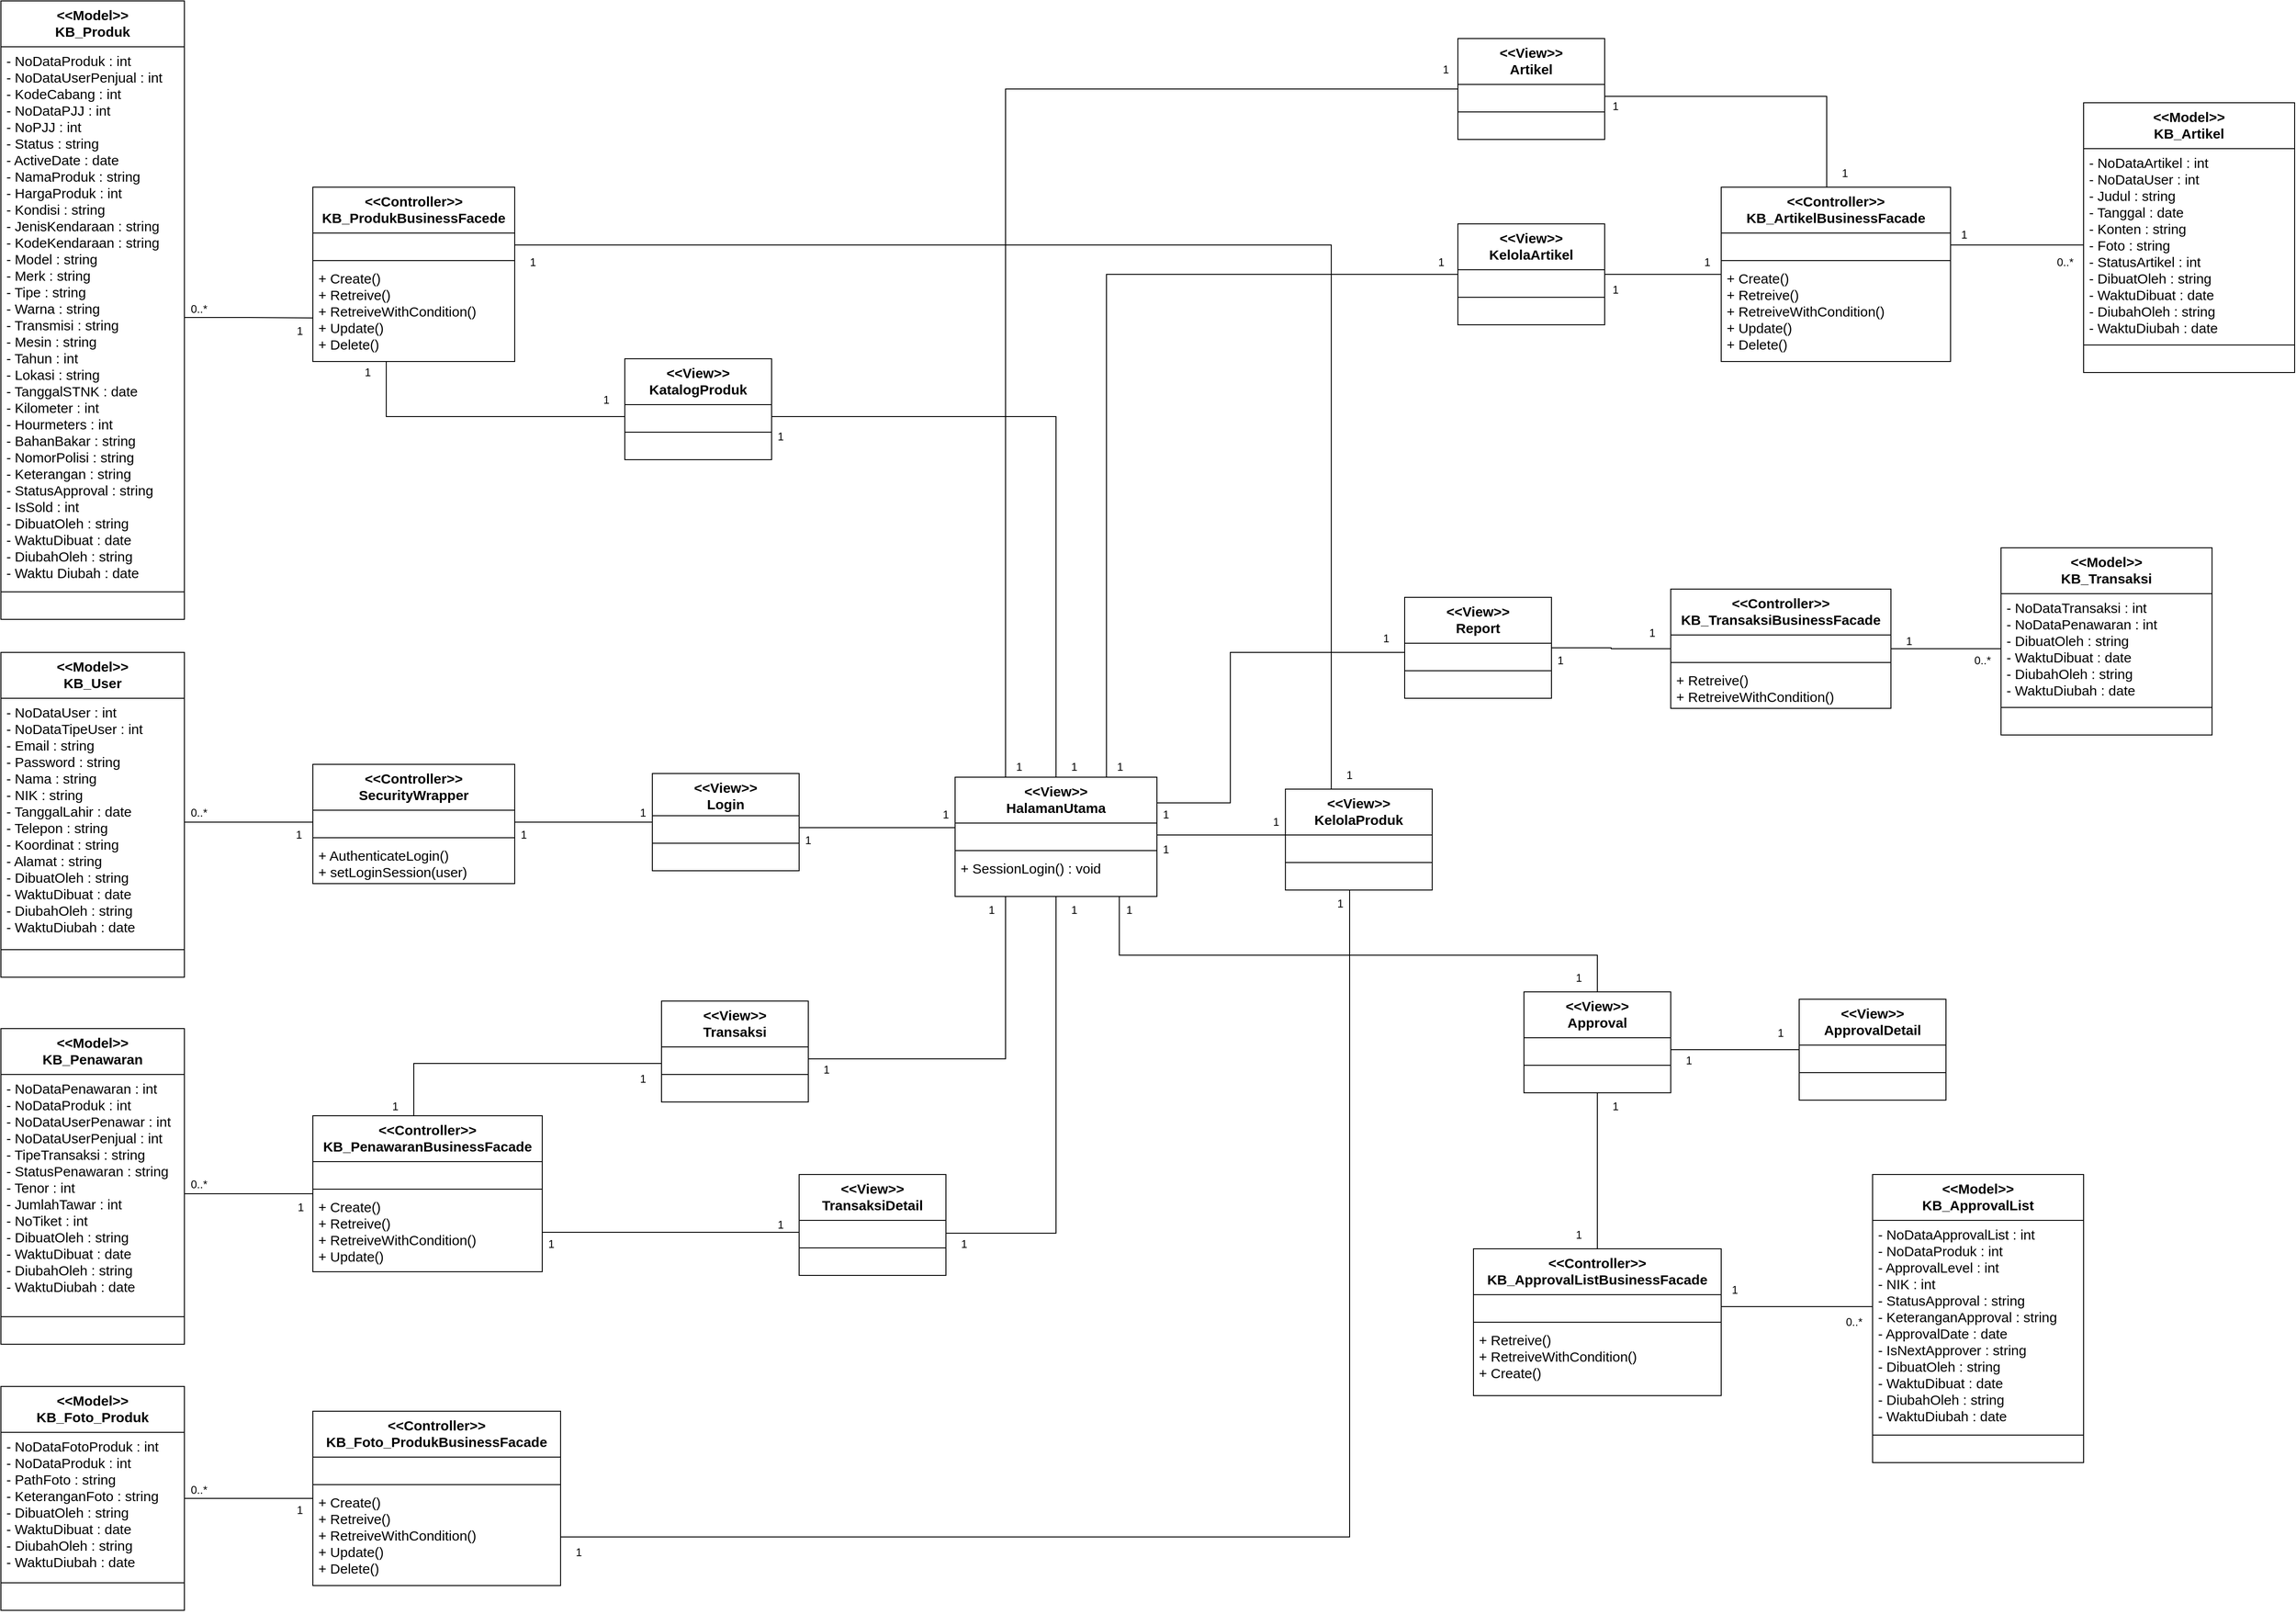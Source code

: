 <mxfile version="17.4.0" type="github">
  <diagram id="C5RBs43oDa-KdzZeNtuy" name="Page-1">
    <mxGraphModel dx="1673" dy="858" grid="1" gridSize="10" guides="1" tooltips="1" connect="1" arrows="1" fold="1" page="1" pageScale="1" pageWidth="827" pageHeight="1169" math="0" shadow="0">
      <root>
        <mxCell id="WIyWlLk6GJQsqaUBKTNV-0" />
        <mxCell id="WIyWlLk6GJQsqaUBKTNV-1" parent="WIyWlLk6GJQsqaUBKTNV-0" />
        <mxCell id="AjbQzTeru6gs-PDaE3Oq-4" value="&lt;&lt;Model&gt;&gt;&#xa;KB_Produk" style="swimlane;fontStyle=1;align=center;verticalAlign=top;childLayout=stackLayout;horizontal=1;startSize=50;horizontalStack=0;resizeParent=1;resizeParentMax=0;resizeLast=0;collapsible=1;marginBottom=0;fontSize=15;" parent="WIyWlLk6GJQsqaUBKTNV-1" vertex="1">
          <mxGeometry x="320" y="310" width="200" height="674" as="geometry" />
        </mxCell>
        <mxCell id="AjbQzTeru6gs-PDaE3Oq-5" value="- NoDataProduk : int&#xa;- NoDataUserPenjual : int&#xa;- KodeCabang : int&#xa;- NoDataPJJ : int&#xa;- NoPJJ : int&#xa;- Status : string&#xa;- ActiveDate : date&#xa;- NamaProduk : string&#xa;- HargaProduk : int&#xa;- Kondisi : string&#xa;- JenisKendaraan : string&#xa;- KodeKendaraan : string&#xa;- Model : string&#xa;- Merk : string&#xa;- Tipe : string&#xa;- Warna : string&#xa;- Transmisi : string&#xa;- Mesin : string&#xa;- Tahun : int&#xa;- Lokasi : string&#xa;- TanggalSTNK : date&#xa;- Kilometer : int&#xa;- Hourmeters : int&#xa;- BahanBakar : string&#xa;- NomorPolisi : string&#xa;- Keterangan : string&#xa;- StatusApproval : string&#xa;- IsSold : int&#xa;- DibuatOleh : string&#xa;- WaktuDibuat : date&#xa;- DiubahOleh : string&#xa;- Waktu Diubah : date" style="text;strokeColor=none;fillColor=none;align=left;verticalAlign=top;spacingLeft=4;spacingRight=4;overflow=hidden;rotatable=0;points=[[0,0.5],[1,0.5]];portConstraint=eastwest;fontSize=15;" parent="AjbQzTeru6gs-PDaE3Oq-4" vertex="1">
          <mxGeometry y="50" width="200" height="590" as="geometry" />
        </mxCell>
        <mxCell id="AjbQzTeru6gs-PDaE3Oq-6" value="" style="line;strokeWidth=1;fillColor=none;align=left;verticalAlign=middle;spacingTop=-1;spacingLeft=3;spacingRight=3;rotatable=0;labelPosition=right;points=[];portConstraint=eastwest;fontSize=15;" parent="AjbQzTeru6gs-PDaE3Oq-4" vertex="1">
          <mxGeometry y="640" width="200" height="8" as="geometry" />
        </mxCell>
        <mxCell id="AjbQzTeru6gs-PDaE3Oq-7" value=" " style="text;strokeColor=none;fillColor=none;align=left;verticalAlign=top;spacingLeft=4;spacingRight=4;overflow=hidden;rotatable=0;points=[[0,0.5],[1,0.5]];portConstraint=eastwest;fontSize=15;" parent="AjbQzTeru6gs-PDaE3Oq-4" vertex="1">
          <mxGeometry y="648" width="200" height="26" as="geometry" />
        </mxCell>
        <mxCell id="AjbQzTeru6gs-PDaE3Oq-12" value="&lt;&lt;Model&gt;&gt;&#xa;KB_User" style="swimlane;fontStyle=1;align=center;verticalAlign=top;childLayout=stackLayout;horizontal=1;startSize=50;horizontalStack=0;resizeParent=1;resizeParentMax=0;resizeLast=0;collapsible=1;marginBottom=0;fontSize=15;" parent="WIyWlLk6GJQsqaUBKTNV-1" vertex="1">
          <mxGeometry x="320" y="1020" width="200" height="354" as="geometry" />
        </mxCell>
        <mxCell id="AjbQzTeru6gs-PDaE3Oq-13" value="- NoDataUser : int&#xa;- NoDataTipeUser : int&#xa;- Email : string&#xa;- Password : string&#xa;- Nama : string&#xa;- NIK : string&#xa;- TanggalLahir : date&#xa;- Telepon : string&#xa;- Koordinat : string&#xa;- Alamat : string&#xa;- DibuatOleh : string&#xa;- WaktuDibuat : date&#xa;- DiubahOleh : string&#xa;- WaktuDiubah : date" style="text;strokeColor=none;fillColor=none;align=left;verticalAlign=top;spacingLeft=4;spacingRight=4;overflow=hidden;rotatable=0;points=[[0,0.5],[1,0.5]];portConstraint=eastwest;fontSize=15;" parent="AjbQzTeru6gs-PDaE3Oq-12" vertex="1">
          <mxGeometry y="50" width="200" height="270" as="geometry" />
        </mxCell>
        <mxCell id="AjbQzTeru6gs-PDaE3Oq-14" value="" style="line;strokeWidth=1;fillColor=none;align=left;verticalAlign=middle;spacingTop=-1;spacingLeft=3;spacingRight=3;rotatable=0;labelPosition=right;points=[];portConstraint=eastwest;fontSize=15;" parent="AjbQzTeru6gs-PDaE3Oq-12" vertex="1">
          <mxGeometry y="320" width="200" height="8" as="geometry" />
        </mxCell>
        <mxCell id="AjbQzTeru6gs-PDaE3Oq-15" value=" " style="text;strokeColor=none;fillColor=none;align=left;verticalAlign=top;spacingLeft=4;spacingRight=4;overflow=hidden;rotatable=0;points=[[0,0.5],[1,0.5]];portConstraint=eastwest;fontSize=15;" parent="AjbQzTeru6gs-PDaE3Oq-12" vertex="1">
          <mxGeometry y="328" width="200" height="26" as="geometry" />
        </mxCell>
        <mxCell id="AjbQzTeru6gs-PDaE3Oq-121" style="edgeStyle=orthogonalEdgeStyle;rounded=0;orthogonalLoop=1;jettySize=auto;html=1;entryX=0;entryY=0.5;entryDx=0;entryDy=0;fontSize=15;endArrow=none;endFill=0;" parent="WIyWlLk6GJQsqaUBKTNV-1" source="AjbQzTeru6gs-PDaE3Oq-16" target="AjbQzTeru6gs-PDaE3Oq-40" edge="1">
          <mxGeometry relative="1" as="geometry" />
        </mxCell>
        <mxCell id="AjbQzTeru6gs-PDaE3Oq-16" value="&lt;&lt;Model&gt;&gt;&#xa;KB_Foto_Produk" style="swimlane;fontStyle=1;align=center;verticalAlign=top;childLayout=stackLayout;horizontal=1;startSize=50;horizontalStack=0;resizeParent=1;resizeParentMax=0;resizeLast=0;collapsible=1;marginBottom=0;fontSize=15;" parent="WIyWlLk6GJQsqaUBKTNV-1" vertex="1">
          <mxGeometry x="320" y="1820" width="200" height="244" as="geometry" />
        </mxCell>
        <mxCell id="AjbQzTeru6gs-PDaE3Oq-17" value="- NoDataFotoProduk : int&#xa;- NoDataProduk : int&#xa;- PathFoto : string&#xa;- KeteranganFoto : string&#xa;- DibuatOleh : string&#xa;- WaktuDibuat : date&#xa;- DiubahOleh : string&#xa;- WaktuDiubah : date" style="text;strokeColor=none;fillColor=none;align=left;verticalAlign=top;spacingLeft=4;spacingRight=4;overflow=hidden;rotatable=0;points=[[0,0.5],[1,0.5]];portConstraint=eastwest;fontSize=15;" parent="AjbQzTeru6gs-PDaE3Oq-16" vertex="1">
          <mxGeometry y="50" width="200" height="160" as="geometry" />
        </mxCell>
        <mxCell id="AjbQzTeru6gs-PDaE3Oq-18" value="" style="line;strokeWidth=1;fillColor=none;align=left;verticalAlign=middle;spacingTop=-1;spacingLeft=3;spacingRight=3;rotatable=0;labelPosition=right;points=[];portConstraint=eastwest;fontSize=15;" parent="AjbQzTeru6gs-PDaE3Oq-16" vertex="1">
          <mxGeometry y="210" width="200" height="8" as="geometry" />
        </mxCell>
        <mxCell id="AjbQzTeru6gs-PDaE3Oq-19" value=" " style="text;strokeColor=none;fillColor=none;align=left;verticalAlign=top;spacingLeft=4;spacingRight=4;overflow=hidden;rotatable=0;points=[[0,0.5],[1,0.5]];portConstraint=eastwest;fontSize=15;" parent="AjbQzTeru6gs-PDaE3Oq-16" vertex="1">
          <mxGeometry y="218" width="200" height="26" as="geometry" />
        </mxCell>
        <mxCell id="AjbQzTeru6gs-PDaE3Oq-20" value="&lt;&lt;Model&gt;&gt;&#xa;KB_Penawaran" style="swimlane;fontStyle=1;align=center;verticalAlign=top;childLayout=stackLayout;horizontal=1;startSize=50;horizontalStack=0;resizeParent=1;resizeParentMax=0;resizeLast=0;collapsible=1;marginBottom=0;fontSize=15;" parent="WIyWlLk6GJQsqaUBKTNV-1" vertex="1">
          <mxGeometry x="320" y="1430" width="200" height="344" as="geometry" />
        </mxCell>
        <mxCell id="AjbQzTeru6gs-PDaE3Oq-21" value="- NoDataPenawaran : int&#xa;- NoDataProduk : int&#xa;- NoDataUserPenawar : int&#xa;- NoDataUserPenjual : int&#xa;- TipeTransaksi : string&#xa;- StatusPenawaran : string&#xa;- Tenor : int&#xa;- JumlahTawar : int&#xa;- NoTiket : int&#xa;- DibuatOleh : string&#xa;- WaktuDibuat : date&#xa;- DiubahOleh : string&#xa;- WaktuDiubah : date" style="text;strokeColor=none;fillColor=none;align=left;verticalAlign=top;spacingLeft=4;spacingRight=4;overflow=hidden;rotatable=0;points=[[0,0.5],[1,0.5]];portConstraint=eastwest;fontSize=15;" parent="AjbQzTeru6gs-PDaE3Oq-20" vertex="1">
          <mxGeometry y="50" width="200" height="260" as="geometry" />
        </mxCell>
        <mxCell id="AjbQzTeru6gs-PDaE3Oq-22" value="" style="line;strokeWidth=1;fillColor=none;align=left;verticalAlign=middle;spacingTop=-1;spacingLeft=3;spacingRight=3;rotatable=0;labelPosition=right;points=[];portConstraint=eastwest;fontSize=15;" parent="AjbQzTeru6gs-PDaE3Oq-20" vertex="1">
          <mxGeometry y="310" width="200" height="8" as="geometry" />
        </mxCell>
        <mxCell id="AjbQzTeru6gs-PDaE3Oq-23" value=" " style="text;strokeColor=none;fillColor=none;align=left;verticalAlign=top;spacingLeft=4;spacingRight=4;overflow=hidden;rotatable=0;points=[[0,0.5],[1,0.5]];portConstraint=eastwest;fontSize=15;" parent="AjbQzTeru6gs-PDaE3Oq-20" vertex="1">
          <mxGeometry y="318" width="200" height="26" as="geometry" />
        </mxCell>
        <mxCell id="AjbQzTeru6gs-PDaE3Oq-24" value="&lt;&lt;Controller&gt;&gt;&#xa;KB_ProdukBusinessFacede" style="swimlane;fontStyle=1;align=center;verticalAlign=top;childLayout=stackLayout;horizontal=1;startSize=50;horizontalStack=0;resizeParent=1;resizeParentMax=0;resizeLast=0;collapsible=1;marginBottom=0;fontSize=15;" parent="WIyWlLk6GJQsqaUBKTNV-1" vertex="1">
          <mxGeometry x="660" y="513" width="220" height="190" as="geometry" />
        </mxCell>
        <mxCell id="AjbQzTeru6gs-PDaE3Oq-25" value=" " style="text;strokeColor=none;fillColor=none;align=left;verticalAlign=top;spacingLeft=4;spacingRight=4;overflow=hidden;rotatable=0;points=[[0,0.5],[1,0.5]];portConstraint=eastwest;fontSize=15;" parent="AjbQzTeru6gs-PDaE3Oq-24" vertex="1">
          <mxGeometry y="50" width="220" height="26" as="geometry" />
        </mxCell>
        <mxCell id="AjbQzTeru6gs-PDaE3Oq-26" value="" style="line;strokeWidth=1;fillColor=none;align=left;verticalAlign=middle;spacingTop=-1;spacingLeft=3;spacingRight=3;rotatable=0;labelPosition=right;points=[];portConstraint=eastwest;fontSize=15;" parent="AjbQzTeru6gs-PDaE3Oq-24" vertex="1">
          <mxGeometry y="76" width="220" height="8" as="geometry" />
        </mxCell>
        <mxCell id="AjbQzTeru6gs-PDaE3Oq-27" value="+ Create()&#xa;+ Retreive()&#xa;+ RetreiveWithCondition()&#xa;+ Update()&#xa;+ Delete()" style="text;strokeColor=none;fillColor=none;align=left;verticalAlign=top;spacingLeft=4;spacingRight=4;overflow=hidden;rotatable=0;points=[[0,0.5],[1,0.5]];portConstraint=eastwest;fontSize=15;" parent="AjbQzTeru6gs-PDaE3Oq-24" vertex="1">
          <mxGeometry y="84" width="220" height="106" as="geometry" />
        </mxCell>
        <mxCell id="AjbQzTeru6gs-PDaE3Oq-28" value="&lt;&lt;Controller&gt;&gt;&#xa;SecurityWrapper" style="swimlane;fontStyle=1;align=center;verticalAlign=top;childLayout=stackLayout;horizontal=1;startSize=50;horizontalStack=0;resizeParent=1;resizeParentMax=0;resizeLast=0;collapsible=1;marginBottom=0;fontSize=15;" parent="WIyWlLk6GJQsqaUBKTNV-1" vertex="1">
          <mxGeometry x="660" y="1142" width="220" height="130" as="geometry" />
        </mxCell>
        <mxCell id="AjbQzTeru6gs-PDaE3Oq-29" value=" " style="text;strokeColor=none;fillColor=none;align=left;verticalAlign=top;spacingLeft=4;spacingRight=4;overflow=hidden;rotatable=0;points=[[0,0.5],[1,0.5]];portConstraint=eastwest;fontSize=15;" parent="AjbQzTeru6gs-PDaE3Oq-28" vertex="1">
          <mxGeometry y="50" width="220" height="26" as="geometry" />
        </mxCell>
        <mxCell id="AjbQzTeru6gs-PDaE3Oq-30" value="" style="line;strokeWidth=1;fillColor=none;align=left;verticalAlign=middle;spacingTop=-1;spacingLeft=3;spacingRight=3;rotatable=0;labelPosition=right;points=[];portConstraint=eastwest;fontSize=15;" parent="AjbQzTeru6gs-PDaE3Oq-28" vertex="1">
          <mxGeometry y="76" width="220" height="8" as="geometry" />
        </mxCell>
        <mxCell id="AjbQzTeru6gs-PDaE3Oq-31" value="+ AuthenticateLogin()&#xa;+ setLoginSession(user)" style="text;strokeColor=none;fillColor=none;align=left;verticalAlign=top;spacingLeft=4;spacingRight=4;overflow=hidden;rotatable=0;points=[[0,0.5],[1,0.5]];portConstraint=eastwest;fontSize=15;" parent="AjbQzTeru6gs-PDaE3Oq-28" vertex="1">
          <mxGeometry y="84" width="220" height="46" as="geometry" />
        </mxCell>
        <mxCell id="AjbQzTeru6gs-PDaE3Oq-136" style="edgeStyle=orthogonalEdgeStyle;rounded=0;orthogonalLoop=1;jettySize=auto;html=1;entryX=0;entryY=0.5;entryDx=0;entryDy=0;fontSize=15;endArrow=none;endFill=0;" parent="WIyWlLk6GJQsqaUBKTNV-1" source="AjbQzTeru6gs-PDaE3Oq-32" target="AjbQzTeru6gs-PDaE3Oq-57" edge="1">
          <mxGeometry relative="1" as="geometry">
            <Array as="points">
              <mxPoint x="770" y="1468" />
              <mxPoint x="1040" y="1468" />
            </Array>
          </mxGeometry>
        </mxCell>
        <mxCell id="AjbQzTeru6gs-PDaE3Oq-32" value="&lt;&lt;Controller&gt;&gt;&#xa;KB_PenawaranBusinessFacade" style="swimlane;fontStyle=1;align=center;verticalAlign=top;childLayout=stackLayout;horizontal=1;startSize=50;horizontalStack=0;resizeParent=1;resizeParentMax=0;resizeLast=0;collapsible=1;marginBottom=0;fontSize=15;" parent="WIyWlLk6GJQsqaUBKTNV-1" vertex="1">
          <mxGeometry x="660" y="1525" width="250" height="170" as="geometry" />
        </mxCell>
        <mxCell id="AjbQzTeru6gs-PDaE3Oq-33" value=" " style="text;strokeColor=none;fillColor=none;align=left;verticalAlign=top;spacingLeft=4;spacingRight=4;overflow=hidden;rotatable=0;points=[[0,0.5],[1,0.5]];portConstraint=eastwest;fontSize=15;" parent="AjbQzTeru6gs-PDaE3Oq-32" vertex="1">
          <mxGeometry y="50" width="250" height="26" as="geometry" />
        </mxCell>
        <mxCell id="AjbQzTeru6gs-PDaE3Oq-34" value="" style="line;strokeWidth=1;fillColor=none;align=left;verticalAlign=middle;spacingTop=-1;spacingLeft=3;spacingRight=3;rotatable=0;labelPosition=right;points=[];portConstraint=eastwest;fontSize=15;" parent="AjbQzTeru6gs-PDaE3Oq-32" vertex="1">
          <mxGeometry y="76" width="250" height="8" as="geometry" />
        </mxCell>
        <mxCell id="AjbQzTeru6gs-PDaE3Oq-35" value="+ Create()&#xa;+ Retreive()&#xa;+ RetreiveWithCondition()&#xa;+ Update()" style="text;strokeColor=none;fillColor=none;align=left;verticalAlign=top;spacingLeft=4;spacingRight=4;overflow=hidden;rotatable=0;points=[[0,0.5],[1,0.5]];portConstraint=eastwest;fontSize=15;" parent="AjbQzTeru6gs-PDaE3Oq-32" vertex="1">
          <mxGeometry y="84" width="250" height="86" as="geometry" />
        </mxCell>
        <mxCell id="AjbQzTeru6gs-PDaE3Oq-40" value="&lt;&lt;Controller&gt;&gt;&#xa;KB_Foto_ProdukBusinessFacade&#xa;" style="swimlane;fontStyle=1;align=center;verticalAlign=top;childLayout=stackLayout;horizontal=1;startSize=50;horizontalStack=0;resizeParent=1;resizeParentMax=0;resizeLast=0;collapsible=1;marginBottom=0;fontSize=15;" parent="WIyWlLk6GJQsqaUBKTNV-1" vertex="1">
          <mxGeometry x="660" y="1847" width="270" height="190" as="geometry" />
        </mxCell>
        <mxCell id="AjbQzTeru6gs-PDaE3Oq-41" value=" " style="text;strokeColor=none;fillColor=none;align=left;verticalAlign=top;spacingLeft=4;spacingRight=4;overflow=hidden;rotatable=0;points=[[0,0.5],[1,0.5]];portConstraint=eastwest;fontSize=15;" parent="AjbQzTeru6gs-PDaE3Oq-40" vertex="1">
          <mxGeometry y="50" width="270" height="26" as="geometry" />
        </mxCell>
        <mxCell id="AjbQzTeru6gs-PDaE3Oq-42" value="" style="line;strokeWidth=1;fillColor=none;align=left;verticalAlign=middle;spacingTop=-1;spacingLeft=3;spacingRight=3;rotatable=0;labelPosition=right;points=[];portConstraint=eastwest;fontSize=15;" parent="AjbQzTeru6gs-PDaE3Oq-40" vertex="1">
          <mxGeometry y="76" width="270" height="8" as="geometry" />
        </mxCell>
        <mxCell id="AjbQzTeru6gs-PDaE3Oq-43" value="+ Create()&#xa;+ Retreive()&#xa;+ RetreiveWithCondition()&#xa;+ Update()&#xa;+ Delete()" style="text;strokeColor=none;fillColor=none;align=left;verticalAlign=top;spacingLeft=4;spacingRight=4;overflow=hidden;rotatable=0;points=[[0,0.5],[1,0.5]];portConstraint=eastwest;fontSize=15;" parent="AjbQzTeru6gs-PDaE3Oq-40" vertex="1">
          <mxGeometry y="84" width="270" height="106" as="geometry" />
        </mxCell>
        <mxCell id="AjbQzTeru6gs-PDaE3Oq-44" value="&lt;&lt;View&gt;&gt;&#xa;Login" style="swimlane;fontStyle=1;align=center;verticalAlign=top;childLayout=stackLayout;horizontal=1;startSize=46;horizontalStack=0;resizeParent=1;resizeParentMax=0;resizeLast=0;collapsible=1;marginBottom=0;fontSize=15;" parent="WIyWlLk6GJQsqaUBKTNV-1" vertex="1">
          <mxGeometry x="1030" y="1152" width="160" height="106" as="geometry" />
        </mxCell>
        <mxCell id="AjbQzTeru6gs-PDaE3Oq-45" value=" " style="text;strokeColor=none;fillColor=none;align=left;verticalAlign=top;spacingLeft=4;spacingRight=4;overflow=hidden;rotatable=0;points=[[0,0.5],[1,0.5]];portConstraint=eastwest;fontSize=15;" parent="AjbQzTeru6gs-PDaE3Oq-44" vertex="1">
          <mxGeometry y="46" width="160" height="26" as="geometry" />
        </mxCell>
        <mxCell id="AjbQzTeru6gs-PDaE3Oq-46" value="" style="line;strokeWidth=1;fillColor=none;align=left;verticalAlign=middle;spacingTop=-1;spacingLeft=3;spacingRight=3;rotatable=0;labelPosition=right;points=[];portConstraint=eastwest;fontSize=15;" parent="AjbQzTeru6gs-PDaE3Oq-44" vertex="1">
          <mxGeometry y="72" width="160" height="8" as="geometry" />
        </mxCell>
        <mxCell id="AjbQzTeru6gs-PDaE3Oq-47" value=" " style="text;strokeColor=none;fillColor=none;align=left;verticalAlign=top;spacingLeft=4;spacingRight=4;overflow=hidden;rotatable=0;points=[[0,0.5],[1,0.5]];portConstraint=eastwest;fontSize=15;" parent="AjbQzTeru6gs-PDaE3Oq-44" vertex="1">
          <mxGeometry y="80" width="160" height="26" as="geometry" />
        </mxCell>
        <mxCell id="AjbQzTeru6gs-PDaE3Oq-48" value="&lt;&lt;View&gt;&gt;&#xa;HalamanUtama" style="swimlane;fontStyle=1;align=center;verticalAlign=top;childLayout=stackLayout;horizontal=1;startSize=50;horizontalStack=0;resizeParent=1;resizeParentMax=0;resizeLast=0;collapsible=1;marginBottom=0;fontSize=15;" parent="WIyWlLk6GJQsqaUBKTNV-1" vertex="1">
          <mxGeometry x="1360" y="1156" width="220" height="130" as="geometry" />
        </mxCell>
        <mxCell id="AjbQzTeru6gs-PDaE3Oq-49" value=" " style="text;strokeColor=none;fillColor=none;align=left;verticalAlign=top;spacingLeft=4;spacingRight=4;overflow=hidden;rotatable=0;points=[[0,0.5],[1,0.5]];portConstraint=eastwest;fontSize=15;" parent="AjbQzTeru6gs-PDaE3Oq-48" vertex="1">
          <mxGeometry y="50" width="220" height="26" as="geometry" />
        </mxCell>
        <mxCell id="AjbQzTeru6gs-PDaE3Oq-50" value="" style="line;strokeWidth=1;fillColor=none;align=left;verticalAlign=middle;spacingTop=-1;spacingLeft=3;spacingRight=3;rotatable=0;labelPosition=right;points=[];portConstraint=eastwest;fontSize=15;" parent="AjbQzTeru6gs-PDaE3Oq-48" vertex="1">
          <mxGeometry y="76" width="220" height="8" as="geometry" />
        </mxCell>
        <mxCell id="AjbQzTeru6gs-PDaE3Oq-51" value="+ SessionLogin() : void" style="text;strokeColor=none;fillColor=none;align=left;verticalAlign=top;spacingLeft=4;spacingRight=4;overflow=hidden;rotatable=0;points=[[0,0.5],[1,0.5]];portConstraint=eastwest;fontSize=15;" parent="AjbQzTeru6gs-PDaE3Oq-48" vertex="1">
          <mxGeometry y="84" width="220" height="46" as="geometry" />
        </mxCell>
        <mxCell id="AjbQzTeru6gs-PDaE3Oq-52" value="&lt;&lt;View&gt;&gt;&#xa;KatalogProduk" style="swimlane;fontStyle=1;align=center;verticalAlign=top;childLayout=stackLayout;horizontal=1;startSize=50;horizontalStack=0;resizeParent=1;resizeParentMax=0;resizeLast=0;collapsible=1;marginBottom=0;fontSize=15;" parent="WIyWlLk6GJQsqaUBKTNV-1" vertex="1">
          <mxGeometry x="1000" y="700" width="160" height="110" as="geometry" />
        </mxCell>
        <mxCell id="AjbQzTeru6gs-PDaE3Oq-53" value=" " style="text;strokeColor=none;fillColor=none;align=left;verticalAlign=top;spacingLeft=4;spacingRight=4;overflow=hidden;rotatable=0;points=[[0,0.5],[1,0.5]];portConstraint=eastwest;fontSize=15;" parent="AjbQzTeru6gs-PDaE3Oq-52" vertex="1">
          <mxGeometry y="50" width="160" height="26" as="geometry" />
        </mxCell>
        <mxCell id="AjbQzTeru6gs-PDaE3Oq-54" value="" style="line;strokeWidth=1;fillColor=none;align=left;verticalAlign=middle;spacingTop=-1;spacingLeft=3;spacingRight=3;rotatable=0;labelPosition=right;points=[];portConstraint=eastwest;fontSize=15;" parent="AjbQzTeru6gs-PDaE3Oq-52" vertex="1">
          <mxGeometry y="76" width="160" height="8" as="geometry" />
        </mxCell>
        <mxCell id="AjbQzTeru6gs-PDaE3Oq-55" value=" " style="text;strokeColor=none;fillColor=none;align=left;verticalAlign=top;spacingLeft=4;spacingRight=4;overflow=hidden;rotatable=0;points=[[0,0.5],[1,0.5]];portConstraint=eastwest;fontSize=15;" parent="AjbQzTeru6gs-PDaE3Oq-52" vertex="1">
          <mxGeometry y="84" width="160" height="26" as="geometry" />
        </mxCell>
        <mxCell id="AjbQzTeru6gs-PDaE3Oq-56" value="&lt;&lt;View&gt;&gt;&#xa;Transaksi" style="swimlane;fontStyle=1;align=center;verticalAlign=top;childLayout=stackLayout;horizontal=1;startSize=50;horizontalStack=0;resizeParent=1;resizeParentMax=0;resizeLast=0;collapsible=1;marginBottom=0;fontSize=15;" parent="WIyWlLk6GJQsqaUBKTNV-1" vertex="1">
          <mxGeometry x="1040" y="1400" width="160" height="110" as="geometry" />
        </mxCell>
        <mxCell id="AjbQzTeru6gs-PDaE3Oq-57" value=" " style="text;strokeColor=none;fillColor=none;align=left;verticalAlign=top;spacingLeft=4;spacingRight=4;overflow=hidden;rotatable=0;points=[[0,0.5],[1,0.5]];portConstraint=eastwest;fontSize=15;" parent="AjbQzTeru6gs-PDaE3Oq-56" vertex="1">
          <mxGeometry y="50" width="160" height="26" as="geometry" />
        </mxCell>
        <mxCell id="AjbQzTeru6gs-PDaE3Oq-58" value="" style="line;strokeWidth=1;fillColor=none;align=left;verticalAlign=middle;spacingTop=-1;spacingLeft=3;spacingRight=3;rotatable=0;labelPosition=right;points=[];portConstraint=eastwest;fontSize=15;" parent="AjbQzTeru6gs-PDaE3Oq-56" vertex="1">
          <mxGeometry y="76" width="160" height="8" as="geometry" />
        </mxCell>
        <mxCell id="AjbQzTeru6gs-PDaE3Oq-59" value=" " style="text;strokeColor=none;fillColor=none;align=left;verticalAlign=top;spacingLeft=4;spacingRight=4;overflow=hidden;rotatable=0;points=[[0,0.5],[1,0.5]];portConstraint=eastwest;fontSize=15;" parent="AjbQzTeru6gs-PDaE3Oq-56" vertex="1">
          <mxGeometry y="84" width="160" height="26" as="geometry" />
        </mxCell>
        <mxCell id="AjbQzTeru6gs-PDaE3Oq-60" value="&lt;&lt;View&gt;&gt;&#xa;TransaksiDetail" style="swimlane;fontStyle=1;align=center;verticalAlign=top;childLayout=stackLayout;horizontal=1;startSize=50;horizontalStack=0;resizeParent=1;resizeParentMax=0;resizeLast=0;collapsible=1;marginBottom=0;fontSize=15;" parent="WIyWlLk6GJQsqaUBKTNV-1" vertex="1">
          <mxGeometry x="1190" y="1589" width="160" height="110" as="geometry" />
        </mxCell>
        <mxCell id="AjbQzTeru6gs-PDaE3Oq-61" value=" " style="text;strokeColor=none;fillColor=none;align=left;verticalAlign=top;spacingLeft=4;spacingRight=4;overflow=hidden;rotatable=0;points=[[0,0.5],[1,0.5]];portConstraint=eastwest;fontSize=15;" parent="AjbQzTeru6gs-PDaE3Oq-60" vertex="1">
          <mxGeometry y="50" width="160" height="26" as="geometry" />
        </mxCell>
        <mxCell id="AjbQzTeru6gs-PDaE3Oq-62" value="" style="line;strokeWidth=1;fillColor=none;align=left;verticalAlign=middle;spacingTop=-1;spacingLeft=3;spacingRight=3;rotatable=0;labelPosition=right;points=[];portConstraint=eastwest;fontSize=15;" parent="AjbQzTeru6gs-PDaE3Oq-60" vertex="1">
          <mxGeometry y="76" width="160" height="8" as="geometry" />
        </mxCell>
        <mxCell id="AjbQzTeru6gs-PDaE3Oq-63" value=" " style="text;strokeColor=none;fillColor=none;align=left;verticalAlign=top;spacingLeft=4;spacingRight=4;overflow=hidden;rotatable=0;points=[[0,0.5],[1,0.5]];portConstraint=eastwest;fontSize=15;" parent="AjbQzTeru6gs-PDaE3Oq-60" vertex="1">
          <mxGeometry y="84" width="160" height="26" as="geometry" />
        </mxCell>
        <mxCell id="AjbQzTeru6gs-PDaE3Oq-127" style="edgeStyle=orthogonalEdgeStyle;rounded=0;orthogonalLoop=1;jettySize=auto;html=1;entryX=1;entryY=0.5;entryDx=0;entryDy=0;fontSize=15;endArrow=none;endFill=0;" parent="WIyWlLk6GJQsqaUBKTNV-1" source="AjbQzTeru6gs-PDaE3Oq-64" target="AjbQzTeru6gs-PDaE3Oq-109" edge="1">
          <mxGeometry relative="1" as="geometry">
            <Array as="points">
              <mxPoint x="2310" y="414" />
            </Array>
          </mxGeometry>
        </mxCell>
        <mxCell id="AjbQzTeru6gs-PDaE3Oq-128" style="edgeStyle=orthogonalEdgeStyle;rounded=0;orthogonalLoop=1;jettySize=auto;html=1;fontSize=15;endArrow=none;endFill=0;" parent="WIyWlLk6GJQsqaUBKTNV-1" source="AjbQzTeru6gs-PDaE3Oq-64" target="AjbQzTeru6gs-PDaE3Oq-112" edge="1">
          <mxGeometry relative="1" as="geometry">
            <Array as="points" />
          </mxGeometry>
        </mxCell>
        <mxCell id="AjbQzTeru6gs-PDaE3Oq-64" value="&lt;&lt;Controller&gt;&gt;&#xa;KB_ArtikelBusinessFacade" style="swimlane;fontStyle=1;align=center;verticalAlign=top;childLayout=stackLayout;horizontal=1;startSize=50;horizontalStack=0;resizeParent=1;resizeParentMax=0;resizeLast=0;collapsible=1;marginBottom=0;fontSize=15;" parent="WIyWlLk6GJQsqaUBKTNV-1" vertex="1">
          <mxGeometry x="2195" y="513" width="250" height="190" as="geometry" />
        </mxCell>
        <mxCell id="AjbQzTeru6gs-PDaE3Oq-65" value=" " style="text;strokeColor=none;fillColor=none;align=left;verticalAlign=top;spacingLeft=4;spacingRight=4;overflow=hidden;rotatable=0;points=[[0,0.5],[1,0.5]];portConstraint=eastwest;fontSize=15;" parent="AjbQzTeru6gs-PDaE3Oq-64" vertex="1">
          <mxGeometry y="50" width="250" height="26" as="geometry" />
        </mxCell>
        <mxCell id="AjbQzTeru6gs-PDaE3Oq-66" value="" style="line;strokeWidth=1;fillColor=none;align=left;verticalAlign=middle;spacingTop=-1;spacingLeft=3;spacingRight=3;rotatable=0;labelPosition=right;points=[];portConstraint=eastwest;fontSize=15;" parent="AjbQzTeru6gs-PDaE3Oq-64" vertex="1">
          <mxGeometry y="76" width="250" height="8" as="geometry" />
        </mxCell>
        <mxCell id="AjbQzTeru6gs-PDaE3Oq-67" value="+ Create()&#xa;+ Retreive()&#xa;+ RetreiveWithCondition()&#xa;+ Update()&#xa;+ Delete()" style="text;strokeColor=none;fillColor=none;align=left;verticalAlign=top;spacingLeft=4;spacingRight=4;overflow=hidden;rotatable=0;points=[[0,0.5],[1,0.5]];portConstraint=eastwest;fontSize=15;" parent="AjbQzTeru6gs-PDaE3Oq-64" vertex="1">
          <mxGeometry y="84" width="250" height="106" as="geometry" />
        </mxCell>
        <mxCell id="AjbQzTeru6gs-PDaE3Oq-133" style="edgeStyle=orthogonalEdgeStyle;rounded=0;orthogonalLoop=1;jettySize=auto;html=1;entryX=1;entryY=0.5;entryDx=0;entryDy=0;fontSize=15;endArrow=none;endFill=0;" parent="WIyWlLk6GJQsqaUBKTNV-1" source="AjbQzTeru6gs-PDaE3Oq-72" target="AjbQzTeru6gs-PDaE3Oq-104" edge="1">
          <mxGeometry relative="1" as="geometry" />
        </mxCell>
        <mxCell id="AjbQzTeru6gs-PDaE3Oq-72" value="&lt;&lt;Controller&gt;&gt;&#xa;KB_TransaksiBusinessFacade" style="swimlane;fontStyle=1;align=center;verticalAlign=top;childLayout=stackLayout;horizontal=1;startSize=50;horizontalStack=0;resizeParent=1;resizeParentMax=0;resizeLast=0;collapsible=1;marginBottom=0;fontSize=15;" parent="WIyWlLk6GJQsqaUBKTNV-1" vertex="1">
          <mxGeometry x="2140" y="951" width="240" height="130" as="geometry" />
        </mxCell>
        <mxCell id="AjbQzTeru6gs-PDaE3Oq-73" value=" " style="text;strokeColor=none;fillColor=none;align=left;verticalAlign=top;spacingLeft=4;spacingRight=4;overflow=hidden;rotatable=0;points=[[0,0.5],[1,0.5]];portConstraint=eastwest;fontSize=15;" parent="AjbQzTeru6gs-PDaE3Oq-72" vertex="1">
          <mxGeometry y="50" width="240" height="26" as="geometry" />
        </mxCell>
        <mxCell id="AjbQzTeru6gs-PDaE3Oq-74" value="" style="line;strokeWidth=1;fillColor=none;align=left;verticalAlign=middle;spacingTop=-1;spacingLeft=3;spacingRight=3;rotatable=0;labelPosition=right;points=[];portConstraint=eastwest;fontSize=15;" parent="AjbQzTeru6gs-PDaE3Oq-72" vertex="1">
          <mxGeometry y="76" width="240" height="8" as="geometry" />
        </mxCell>
        <mxCell id="AjbQzTeru6gs-PDaE3Oq-75" value="+ Retreive()&#xa;+ RetreiveWithCondition()&#xa;" style="text;strokeColor=none;fillColor=none;align=left;verticalAlign=top;spacingLeft=4;spacingRight=4;overflow=hidden;rotatable=0;points=[[0,0.5],[1,0.5]];portConstraint=eastwest;fontSize=15;" parent="AjbQzTeru6gs-PDaE3Oq-72" vertex="1">
          <mxGeometry y="84" width="240" height="46" as="geometry" />
        </mxCell>
        <mxCell id="AjbQzTeru6gs-PDaE3Oq-76" value="&lt;&lt;Model&gt;&gt;&#xa;KB_Artikel" style="swimlane;fontStyle=1;align=center;verticalAlign=top;childLayout=stackLayout;horizontal=1;startSize=50;horizontalStack=0;resizeParent=1;resizeParentMax=0;resizeLast=0;collapsible=1;marginBottom=0;fontSize=15;" parent="WIyWlLk6GJQsqaUBKTNV-1" vertex="1">
          <mxGeometry x="2590" y="421" width="230" height="294" as="geometry" />
        </mxCell>
        <mxCell id="AjbQzTeru6gs-PDaE3Oq-77" value="- NoDataArtikel : int&#xa;- NoDataUser : int&#xa;- Judul : string&#xa;- Tanggal : date&#xa;- Konten : string&#xa;- Foto : string&#xa;- StatusArtikel : int&#xa;- DibuatOleh : string&#xa;- WaktuDibuat : date&#xa;- DiubahOleh : string&#xa;- WaktuDiubah : date" style="text;strokeColor=none;fillColor=none;align=left;verticalAlign=top;spacingLeft=4;spacingRight=4;overflow=hidden;rotatable=0;points=[[0,0.5],[1,0.5]];portConstraint=eastwest;fontSize=15;" parent="AjbQzTeru6gs-PDaE3Oq-76" vertex="1">
          <mxGeometry y="50" width="230" height="210" as="geometry" />
        </mxCell>
        <mxCell id="AjbQzTeru6gs-PDaE3Oq-78" value="" style="line;strokeWidth=1;fillColor=none;align=left;verticalAlign=middle;spacingTop=-1;spacingLeft=3;spacingRight=3;rotatable=0;labelPosition=right;points=[];portConstraint=eastwest;fontSize=15;" parent="AjbQzTeru6gs-PDaE3Oq-76" vertex="1">
          <mxGeometry y="260" width="230" height="8" as="geometry" />
        </mxCell>
        <mxCell id="AjbQzTeru6gs-PDaE3Oq-79" value=" " style="text;strokeColor=none;fillColor=none;align=left;verticalAlign=top;spacingLeft=4;spacingRight=4;overflow=hidden;rotatable=0;points=[[0,0.5],[1,0.5]];portConstraint=eastwest;fontSize=15;" parent="AjbQzTeru6gs-PDaE3Oq-76" vertex="1">
          <mxGeometry y="268" width="230" height="26" as="geometry" />
        </mxCell>
        <mxCell id="AjbQzTeru6gs-PDaE3Oq-80" value="&lt;&lt;Model&gt;&gt;&#xa;KB_Transaksi" style="swimlane;fontStyle=1;align=center;verticalAlign=top;childLayout=stackLayout;horizontal=1;startSize=50;horizontalStack=0;resizeParent=1;resizeParentMax=0;resizeLast=0;collapsible=1;marginBottom=0;fontSize=15;" parent="WIyWlLk6GJQsqaUBKTNV-1" vertex="1">
          <mxGeometry x="2500" y="906" width="230" height="204" as="geometry" />
        </mxCell>
        <mxCell id="AjbQzTeru6gs-PDaE3Oq-81" value="- NoDataTransaksi : int&#xa;- NoDataPenawaran : int&#xa;- DibuatOleh : string&#xa;- WaktuDibuat : date&#xa;- DiubahOleh : string&#xa;- WaktuDiubah : date" style="text;strokeColor=none;fillColor=none;align=left;verticalAlign=top;spacingLeft=4;spacingRight=4;overflow=hidden;rotatable=0;points=[[0,0.5],[1,0.5]];portConstraint=eastwest;fontSize=15;" parent="AjbQzTeru6gs-PDaE3Oq-80" vertex="1">
          <mxGeometry y="50" width="230" height="120" as="geometry" />
        </mxCell>
        <mxCell id="AjbQzTeru6gs-PDaE3Oq-82" value="" style="line;strokeWidth=1;fillColor=none;align=left;verticalAlign=middle;spacingTop=-1;spacingLeft=3;spacingRight=3;rotatable=0;labelPosition=right;points=[];portConstraint=eastwest;fontSize=15;" parent="AjbQzTeru6gs-PDaE3Oq-80" vertex="1">
          <mxGeometry y="170" width="230" height="8" as="geometry" />
        </mxCell>
        <mxCell id="AjbQzTeru6gs-PDaE3Oq-83" value=" " style="text;strokeColor=none;fillColor=none;align=left;verticalAlign=top;spacingLeft=4;spacingRight=4;overflow=hidden;rotatable=0;points=[[0,0.5],[1,0.5]];portConstraint=eastwest;fontSize=15;" parent="AjbQzTeru6gs-PDaE3Oq-80" vertex="1">
          <mxGeometry y="178" width="230" height="26" as="geometry" />
        </mxCell>
        <mxCell id="AjbQzTeru6gs-PDaE3Oq-84" value="&lt;&lt;Model&gt;&gt;&#xa;KB_ApprovalList" style="swimlane;fontStyle=1;align=center;verticalAlign=top;childLayout=stackLayout;horizontal=1;startSize=50;horizontalStack=0;resizeParent=1;resizeParentMax=0;resizeLast=0;collapsible=1;marginBottom=0;fontSize=15;" parent="WIyWlLk6GJQsqaUBKTNV-1" vertex="1">
          <mxGeometry x="2360" y="1589" width="230" height="314" as="geometry" />
        </mxCell>
        <mxCell id="AjbQzTeru6gs-PDaE3Oq-85" value="- NoDataApprovalList : int&#xa;- NoDataProduk : int&#xa;- ApprovalLevel : int&#xa;- NIK : int&#xa;- StatusApproval : string&#xa;- KeteranganApproval : string&#xa;- ApprovalDate : date&#xa;- IsNextApprover : string&#xa;- DibuatOleh : string&#xa;- WaktuDibuat : date&#xa;- DiubahOleh : string&#xa;- WaktuDiubah : date" style="text;strokeColor=none;fillColor=none;align=left;verticalAlign=top;spacingLeft=4;spacingRight=4;overflow=hidden;rotatable=0;points=[[0,0.5],[1,0.5]];portConstraint=eastwest;fontSize=15;" parent="AjbQzTeru6gs-PDaE3Oq-84" vertex="1">
          <mxGeometry y="50" width="230" height="230" as="geometry" />
        </mxCell>
        <mxCell id="AjbQzTeru6gs-PDaE3Oq-86" value="" style="line;strokeWidth=1;fillColor=none;align=left;verticalAlign=middle;spacingTop=-1;spacingLeft=3;spacingRight=3;rotatable=0;labelPosition=right;points=[];portConstraint=eastwest;fontSize=15;" parent="AjbQzTeru6gs-PDaE3Oq-84" vertex="1">
          <mxGeometry y="280" width="230" height="8" as="geometry" />
        </mxCell>
        <mxCell id="AjbQzTeru6gs-PDaE3Oq-87" value=" " style="text;strokeColor=none;fillColor=none;align=left;verticalAlign=top;spacingLeft=4;spacingRight=4;overflow=hidden;rotatable=0;points=[[0,0.5],[1,0.5]];portConstraint=eastwest;fontSize=15;" parent="AjbQzTeru6gs-PDaE3Oq-84" vertex="1">
          <mxGeometry y="288" width="230" height="26" as="geometry" />
        </mxCell>
        <mxCell id="AjbQzTeru6gs-PDaE3Oq-88" value="&lt;&lt;Controller&gt;&gt;&#xa;KB_ApprovalListBusinessFacade" style="swimlane;fontStyle=1;align=center;verticalAlign=top;childLayout=stackLayout;horizontal=1;startSize=50;horizontalStack=0;resizeParent=1;resizeParentMax=0;resizeLast=0;collapsible=1;marginBottom=0;fontSize=15;" parent="WIyWlLk6GJQsqaUBKTNV-1" vertex="1">
          <mxGeometry x="1925" y="1670" width="270" height="160" as="geometry" />
        </mxCell>
        <mxCell id="AjbQzTeru6gs-PDaE3Oq-89" value=" " style="text;strokeColor=none;fillColor=none;align=left;verticalAlign=top;spacingLeft=4;spacingRight=4;overflow=hidden;rotatable=0;points=[[0,0.5],[1,0.5]];portConstraint=eastwest;fontSize=15;" parent="AjbQzTeru6gs-PDaE3Oq-88" vertex="1">
          <mxGeometry y="50" width="270" height="26" as="geometry" />
        </mxCell>
        <mxCell id="AjbQzTeru6gs-PDaE3Oq-90" value="" style="line;strokeWidth=1;fillColor=none;align=left;verticalAlign=middle;spacingTop=-1;spacingLeft=3;spacingRight=3;rotatable=0;labelPosition=right;points=[];portConstraint=eastwest;fontSize=15;" parent="AjbQzTeru6gs-PDaE3Oq-88" vertex="1">
          <mxGeometry y="76" width="270" height="8" as="geometry" />
        </mxCell>
        <mxCell id="AjbQzTeru6gs-PDaE3Oq-91" value="+ Retreive()&#xa;+ RetreiveWithCondition()&#xa;+ Create()" style="text;strokeColor=none;fillColor=none;align=left;verticalAlign=top;spacingLeft=4;spacingRight=4;overflow=hidden;rotatable=0;points=[[0,0.5],[1,0.5]];portConstraint=eastwest;fontSize=15;" parent="AjbQzTeru6gs-PDaE3Oq-88" vertex="1">
          <mxGeometry y="84" width="270" height="76" as="geometry" />
        </mxCell>
        <mxCell id="_8LrzKOzzhHR4ODgiuZW-53" style="edgeStyle=orthogonalEdgeStyle;rounded=0;orthogonalLoop=1;jettySize=auto;html=1;entryX=1;entryY=0.5;entryDx=0;entryDy=0;endArrow=none;endFill=0;" edge="1" parent="WIyWlLk6GJQsqaUBKTNV-1" source="AjbQzTeru6gs-PDaE3Oq-92" target="AjbQzTeru6gs-PDaE3Oq-49">
          <mxGeometry relative="1" as="geometry">
            <Array as="points">
              <mxPoint x="1670" y="1219" />
              <mxPoint x="1670" y="1219" />
            </Array>
          </mxGeometry>
        </mxCell>
        <mxCell id="AjbQzTeru6gs-PDaE3Oq-92" value="&lt;&lt;View&gt;&gt;&#xa;KelolaProduk" style="swimlane;fontStyle=1;align=center;verticalAlign=top;childLayout=stackLayout;horizontal=1;startSize=50;horizontalStack=0;resizeParent=1;resizeParentMax=0;resizeLast=0;collapsible=1;marginBottom=0;fontSize=15;" parent="WIyWlLk6GJQsqaUBKTNV-1" vertex="1">
          <mxGeometry x="1720" y="1169" width="160" height="110" as="geometry" />
        </mxCell>
        <mxCell id="AjbQzTeru6gs-PDaE3Oq-93" value=" " style="text;strokeColor=none;fillColor=none;align=left;verticalAlign=top;spacingLeft=4;spacingRight=4;overflow=hidden;rotatable=0;points=[[0,0.5],[1,0.5]];portConstraint=eastwest;fontSize=15;" parent="AjbQzTeru6gs-PDaE3Oq-92" vertex="1">
          <mxGeometry y="50" width="160" height="26" as="geometry" />
        </mxCell>
        <mxCell id="AjbQzTeru6gs-PDaE3Oq-94" value="" style="line;strokeWidth=1;fillColor=none;align=left;verticalAlign=middle;spacingTop=-1;spacingLeft=3;spacingRight=3;rotatable=0;labelPosition=right;points=[];portConstraint=eastwest;fontSize=15;" parent="AjbQzTeru6gs-PDaE3Oq-92" vertex="1">
          <mxGeometry y="76" width="160" height="8" as="geometry" />
        </mxCell>
        <mxCell id="AjbQzTeru6gs-PDaE3Oq-95" value=" " style="text;strokeColor=none;fillColor=none;align=left;verticalAlign=top;spacingLeft=4;spacingRight=4;overflow=hidden;rotatable=0;points=[[0,0.5],[1,0.5]];portConstraint=eastwest;fontSize=15;" parent="AjbQzTeru6gs-PDaE3Oq-92" vertex="1">
          <mxGeometry y="84" width="160" height="26" as="geometry" />
        </mxCell>
        <mxCell id="AjbQzTeru6gs-PDaE3Oq-143" style="edgeStyle=orthogonalEdgeStyle;rounded=0;orthogonalLoop=1;jettySize=auto;html=1;fontSize=15;endArrow=none;endFill=0;" parent="WIyWlLk6GJQsqaUBKTNV-1" source="AjbQzTeru6gs-PDaE3Oq-96" target="AjbQzTeru6gs-PDaE3Oq-51" edge="1">
          <mxGeometry relative="1" as="geometry">
            <Array as="points">
              <mxPoint x="2060" y="1350" />
              <mxPoint x="1539" y="1350" />
            </Array>
          </mxGeometry>
        </mxCell>
        <mxCell id="AjbQzTeru6gs-PDaE3Oq-146" style="edgeStyle=orthogonalEdgeStyle;rounded=0;orthogonalLoop=1;jettySize=auto;html=1;fontSize=15;endArrow=none;endFill=0;" parent="WIyWlLk6GJQsqaUBKTNV-1" source="AjbQzTeru6gs-PDaE3Oq-96" target="AjbQzTeru6gs-PDaE3Oq-88" edge="1">
          <mxGeometry relative="1" as="geometry" />
        </mxCell>
        <mxCell id="AjbQzTeru6gs-PDaE3Oq-96" value="&lt;&lt;View&gt;&gt;&#xa;Approval" style="swimlane;fontStyle=1;align=center;verticalAlign=top;childLayout=stackLayout;horizontal=1;startSize=50;horizontalStack=0;resizeParent=1;resizeParentMax=0;resizeLast=0;collapsible=1;marginBottom=0;fontSize=15;" parent="WIyWlLk6GJQsqaUBKTNV-1" vertex="1">
          <mxGeometry x="1980" y="1390" width="160" height="110" as="geometry" />
        </mxCell>
        <mxCell id="AjbQzTeru6gs-PDaE3Oq-97" value=" " style="text;strokeColor=none;fillColor=none;align=left;verticalAlign=top;spacingLeft=4;spacingRight=4;overflow=hidden;rotatable=0;points=[[0,0.5],[1,0.5]];portConstraint=eastwest;fontSize=15;" parent="AjbQzTeru6gs-PDaE3Oq-96" vertex="1">
          <mxGeometry y="50" width="160" height="26" as="geometry" />
        </mxCell>
        <mxCell id="AjbQzTeru6gs-PDaE3Oq-98" value="" style="line;strokeWidth=1;fillColor=none;align=left;verticalAlign=middle;spacingTop=-1;spacingLeft=3;spacingRight=3;rotatable=0;labelPosition=right;points=[];portConstraint=eastwest;fontSize=15;" parent="AjbQzTeru6gs-PDaE3Oq-96" vertex="1">
          <mxGeometry y="76" width="160" height="8" as="geometry" />
        </mxCell>
        <mxCell id="AjbQzTeru6gs-PDaE3Oq-99" value=" " style="text;strokeColor=none;fillColor=none;align=left;verticalAlign=top;spacingLeft=4;spacingRight=4;overflow=hidden;rotatable=0;points=[[0,0.5],[1,0.5]];portConstraint=eastwest;fontSize=15;" parent="AjbQzTeru6gs-PDaE3Oq-96" vertex="1">
          <mxGeometry y="84" width="160" height="26" as="geometry" />
        </mxCell>
        <mxCell id="AjbQzTeru6gs-PDaE3Oq-144" style="edgeStyle=orthogonalEdgeStyle;rounded=0;orthogonalLoop=1;jettySize=auto;html=1;entryX=1;entryY=0.5;entryDx=0;entryDy=0;fontSize=15;endArrow=none;endFill=0;" parent="WIyWlLk6GJQsqaUBKTNV-1" source="AjbQzTeru6gs-PDaE3Oq-100" target="AjbQzTeru6gs-PDaE3Oq-97" edge="1">
          <mxGeometry relative="1" as="geometry" />
        </mxCell>
        <mxCell id="AjbQzTeru6gs-PDaE3Oq-100" value="&lt;&lt;View&gt;&gt;&#xa;ApprovalDetail" style="swimlane;fontStyle=1;align=center;verticalAlign=top;childLayout=stackLayout;horizontal=1;startSize=50;horizontalStack=0;resizeParent=1;resizeParentMax=0;resizeLast=0;collapsible=1;marginBottom=0;fontSize=15;" parent="WIyWlLk6GJQsqaUBKTNV-1" vertex="1">
          <mxGeometry x="2280" y="1398" width="160" height="110" as="geometry" />
        </mxCell>
        <mxCell id="AjbQzTeru6gs-PDaE3Oq-101" value=" " style="text;strokeColor=none;fillColor=none;align=left;verticalAlign=top;spacingLeft=4;spacingRight=4;overflow=hidden;rotatable=0;points=[[0,0.5],[1,0.5]];portConstraint=eastwest;fontSize=15;" parent="AjbQzTeru6gs-PDaE3Oq-100" vertex="1">
          <mxGeometry y="50" width="160" height="26" as="geometry" />
        </mxCell>
        <mxCell id="AjbQzTeru6gs-PDaE3Oq-102" value="" style="line;strokeWidth=1;fillColor=none;align=left;verticalAlign=middle;spacingTop=-1;spacingLeft=3;spacingRight=3;rotatable=0;labelPosition=right;points=[];portConstraint=eastwest;fontSize=15;" parent="AjbQzTeru6gs-PDaE3Oq-100" vertex="1">
          <mxGeometry y="76" width="160" height="8" as="geometry" />
        </mxCell>
        <mxCell id="AjbQzTeru6gs-PDaE3Oq-103" value=" " style="text;strokeColor=none;fillColor=none;align=left;verticalAlign=top;spacingLeft=4;spacingRight=4;overflow=hidden;rotatable=0;points=[[0,0.5],[1,0.5]];portConstraint=eastwest;fontSize=15;" parent="AjbQzTeru6gs-PDaE3Oq-100" vertex="1">
          <mxGeometry y="84" width="160" height="26" as="geometry" />
        </mxCell>
        <mxCell id="AjbQzTeru6gs-PDaE3Oq-134" style="edgeStyle=orthogonalEdgeStyle;rounded=0;orthogonalLoop=1;jettySize=auto;html=1;entryX=1;entryY=0.25;entryDx=0;entryDy=0;fontSize=15;endArrow=none;endFill=0;" parent="WIyWlLk6GJQsqaUBKTNV-1" source="AjbQzTeru6gs-PDaE3Oq-104" target="AjbQzTeru6gs-PDaE3Oq-48" edge="1">
          <mxGeometry relative="1" as="geometry">
            <Array as="points">
              <mxPoint x="1660" y="1020" />
              <mxPoint x="1660" y="1184" />
            </Array>
          </mxGeometry>
        </mxCell>
        <mxCell id="AjbQzTeru6gs-PDaE3Oq-104" value="&lt;&lt;View&gt;&gt;&#xa;Report" style="swimlane;fontStyle=1;align=center;verticalAlign=top;childLayout=stackLayout;horizontal=1;startSize=50;horizontalStack=0;resizeParent=1;resizeParentMax=0;resizeLast=0;collapsible=1;marginBottom=0;fontSize=15;" parent="WIyWlLk6GJQsqaUBKTNV-1" vertex="1">
          <mxGeometry x="1850" y="960" width="160" height="110" as="geometry" />
        </mxCell>
        <mxCell id="AjbQzTeru6gs-PDaE3Oq-105" value=" " style="text;strokeColor=none;fillColor=none;align=left;verticalAlign=top;spacingLeft=4;spacingRight=4;overflow=hidden;rotatable=0;points=[[0,0.5],[1,0.5]];portConstraint=eastwest;fontSize=15;" parent="AjbQzTeru6gs-PDaE3Oq-104" vertex="1">
          <mxGeometry y="50" width="160" height="26" as="geometry" />
        </mxCell>
        <mxCell id="AjbQzTeru6gs-PDaE3Oq-106" value="" style="line;strokeWidth=1;fillColor=none;align=left;verticalAlign=middle;spacingTop=-1;spacingLeft=3;spacingRight=3;rotatable=0;labelPosition=right;points=[];portConstraint=eastwest;fontSize=15;" parent="AjbQzTeru6gs-PDaE3Oq-104" vertex="1">
          <mxGeometry y="76" width="160" height="8" as="geometry" />
        </mxCell>
        <mxCell id="AjbQzTeru6gs-PDaE3Oq-107" value=" " style="text;strokeColor=none;fillColor=none;align=left;verticalAlign=top;spacingLeft=4;spacingRight=4;overflow=hidden;rotatable=0;points=[[0,0.5],[1,0.5]];portConstraint=eastwest;fontSize=15;" parent="AjbQzTeru6gs-PDaE3Oq-104" vertex="1">
          <mxGeometry y="84" width="160" height="26" as="geometry" />
        </mxCell>
        <mxCell id="AjbQzTeru6gs-PDaE3Oq-129" style="edgeStyle=orthogonalEdgeStyle;rounded=0;orthogonalLoop=1;jettySize=auto;html=1;entryX=0.25;entryY=0;entryDx=0;entryDy=0;fontSize=15;endArrow=none;endFill=0;" parent="WIyWlLk6GJQsqaUBKTNV-1" source="AjbQzTeru6gs-PDaE3Oq-108" target="AjbQzTeru6gs-PDaE3Oq-48" edge="1">
          <mxGeometry relative="1" as="geometry" />
        </mxCell>
        <mxCell id="AjbQzTeru6gs-PDaE3Oq-108" value="&lt;&lt;View&gt;&gt;&#xa;Artikel" style="swimlane;fontStyle=1;align=center;verticalAlign=top;childLayout=stackLayout;horizontal=1;startSize=50;horizontalStack=0;resizeParent=1;resizeParentMax=0;resizeLast=0;collapsible=1;marginBottom=0;fontSize=15;" parent="WIyWlLk6GJQsqaUBKTNV-1" vertex="1">
          <mxGeometry x="1908" y="351" width="160" height="110" as="geometry" />
        </mxCell>
        <mxCell id="AjbQzTeru6gs-PDaE3Oq-109" value=" " style="text;strokeColor=none;fillColor=none;align=left;verticalAlign=top;spacingLeft=4;spacingRight=4;overflow=hidden;rotatable=0;points=[[0,0.5],[1,0.5]];portConstraint=eastwest;fontSize=15;" parent="AjbQzTeru6gs-PDaE3Oq-108" vertex="1">
          <mxGeometry y="50" width="160" height="26" as="geometry" />
        </mxCell>
        <mxCell id="AjbQzTeru6gs-PDaE3Oq-110" value="" style="line;strokeWidth=1;fillColor=none;align=left;verticalAlign=middle;spacingTop=-1;spacingLeft=3;spacingRight=3;rotatable=0;labelPosition=right;points=[];portConstraint=eastwest;fontSize=15;" parent="AjbQzTeru6gs-PDaE3Oq-108" vertex="1">
          <mxGeometry y="76" width="160" height="8" as="geometry" />
        </mxCell>
        <mxCell id="AjbQzTeru6gs-PDaE3Oq-111" value=" " style="text;strokeColor=none;fillColor=none;align=left;verticalAlign=top;spacingLeft=4;spacingRight=4;overflow=hidden;rotatable=0;points=[[0,0.5],[1,0.5]];portConstraint=eastwest;fontSize=15;" parent="AjbQzTeru6gs-PDaE3Oq-108" vertex="1">
          <mxGeometry y="84" width="160" height="26" as="geometry" />
        </mxCell>
        <mxCell id="AjbQzTeru6gs-PDaE3Oq-130" style="edgeStyle=orthogonalEdgeStyle;rounded=0;orthogonalLoop=1;jettySize=auto;html=1;entryX=0.75;entryY=0;entryDx=0;entryDy=0;fontSize=15;endArrow=none;endFill=0;" parent="WIyWlLk6GJQsqaUBKTNV-1" source="AjbQzTeru6gs-PDaE3Oq-112" target="AjbQzTeru6gs-PDaE3Oq-48" edge="1">
          <mxGeometry relative="1" as="geometry" />
        </mxCell>
        <mxCell id="AjbQzTeru6gs-PDaE3Oq-112" value="&lt;&lt;View&gt;&gt;&#xa;KelolaArtikel" style="swimlane;fontStyle=1;align=center;verticalAlign=top;childLayout=stackLayout;horizontal=1;startSize=50;horizontalStack=0;resizeParent=1;resizeParentMax=0;resizeLast=0;collapsible=1;marginBottom=0;fontSize=15;" parent="WIyWlLk6GJQsqaUBKTNV-1" vertex="1">
          <mxGeometry x="1908" y="553" width="160" height="110" as="geometry" />
        </mxCell>
        <mxCell id="AjbQzTeru6gs-PDaE3Oq-113" value=" " style="text;strokeColor=none;fillColor=none;align=left;verticalAlign=top;spacingLeft=4;spacingRight=4;overflow=hidden;rotatable=0;points=[[0,0.5],[1,0.5]];portConstraint=eastwest;fontSize=15;" parent="AjbQzTeru6gs-PDaE3Oq-112" vertex="1">
          <mxGeometry y="50" width="160" height="26" as="geometry" />
        </mxCell>
        <mxCell id="AjbQzTeru6gs-PDaE3Oq-114" value="" style="line;strokeWidth=1;fillColor=none;align=left;verticalAlign=middle;spacingTop=-1;spacingLeft=3;spacingRight=3;rotatable=0;labelPosition=right;points=[];portConstraint=eastwest;fontSize=15;" parent="AjbQzTeru6gs-PDaE3Oq-112" vertex="1">
          <mxGeometry y="76" width="160" height="8" as="geometry" />
        </mxCell>
        <mxCell id="AjbQzTeru6gs-PDaE3Oq-115" value=" " style="text;strokeColor=none;fillColor=none;align=left;verticalAlign=top;spacingLeft=4;spacingRight=4;overflow=hidden;rotatable=0;points=[[0,0.5],[1,0.5]];portConstraint=eastwest;fontSize=15;" parent="AjbQzTeru6gs-PDaE3Oq-112" vertex="1">
          <mxGeometry y="84" width="160" height="26" as="geometry" />
        </mxCell>
        <mxCell id="AjbQzTeru6gs-PDaE3Oq-116" style="edgeStyle=orthogonalEdgeStyle;rounded=0;orthogonalLoop=1;jettySize=auto;html=1;entryX=0;entryY=0.75;entryDx=0;entryDy=0;fontSize=15;endArrow=none;endFill=0;" parent="WIyWlLk6GJQsqaUBKTNV-1" source="AjbQzTeru6gs-PDaE3Oq-5" target="AjbQzTeru6gs-PDaE3Oq-24" edge="1">
          <mxGeometry relative="1" as="geometry" />
        </mxCell>
        <mxCell id="AjbQzTeru6gs-PDaE3Oq-117" style="edgeStyle=orthogonalEdgeStyle;rounded=0;orthogonalLoop=1;jettySize=auto;html=1;entryX=0;entryY=0.5;entryDx=0;entryDy=0;fontSize=15;endArrow=none;endFill=0;" parent="WIyWlLk6GJQsqaUBKTNV-1" source="AjbQzTeru6gs-PDaE3Oq-27" target="AjbQzTeru6gs-PDaE3Oq-53" edge="1">
          <mxGeometry relative="1" as="geometry">
            <Array as="points">
              <mxPoint x="740" y="763" />
            </Array>
          </mxGeometry>
        </mxCell>
        <mxCell id="AjbQzTeru6gs-PDaE3Oq-119" style="edgeStyle=orthogonalEdgeStyle;rounded=0;orthogonalLoop=1;jettySize=auto;html=1;fontSize=15;endArrow=none;endFill=0;" parent="WIyWlLk6GJQsqaUBKTNV-1" source="AjbQzTeru6gs-PDaE3Oq-13" target="AjbQzTeru6gs-PDaE3Oq-29" edge="1">
          <mxGeometry relative="1" as="geometry" />
        </mxCell>
        <mxCell id="AjbQzTeru6gs-PDaE3Oq-120" style="edgeStyle=orthogonalEdgeStyle;rounded=0;orthogonalLoop=1;jettySize=auto;html=1;entryX=0;entryY=0.5;entryDx=0;entryDy=0;fontSize=15;endArrow=none;endFill=0;" parent="WIyWlLk6GJQsqaUBKTNV-1" source="AjbQzTeru6gs-PDaE3Oq-21" target="AjbQzTeru6gs-PDaE3Oq-32" edge="1">
          <mxGeometry relative="1" as="geometry" />
        </mxCell>
        <mxCell id="AjbQzTeru6gs-PDaE3Oq-122" style="edgeStyle=orthogonalEdgeStyle;rounded=0;orthogonalLoop=1;jettySize=auto;html=1;entryX=0;entryY=0.5;entryDx=0;entryDy=0;fontSize=15;endArrow=none;endFill=0;" parent="WIyWlLk6GJQsqaUBKTNV-1" source="AjbQzTeru6gs-PDaE3Oq-29" target="AjbQzTeru6gs-PDaE3Oq-44" edge="1">
          <mxGeometry relative="1" as="geometry" />
        </mxCell>
        <mxCell id="AjbQzTeru6gs-PDaE3Oq-123" style="edgeStyle=orthogonalEdgeStyle;rounded=0;orthogonalLoop=1;jettySize=auto;html=1;fontSize=15;endArrow=none;endFill=0;" parent="WIyWlLk6GJQsqaUBKTNV-1" source="AjbQzTeru6gs-PDaE3Oq-45" target="AjbQzTeru6gs-PDaE3Oq-49" edge="1">
          <mxGeometry relative="1" as="geometry">
            <Array as="points">
              <mxPoint x="1330" y="1211" />
              <mxPoint x="1330" y="1211" />
            </Array>
          </mxGeometry>
        </mxCell>
        <mxCell id="AjbQzTeru6gs-PDaE3Oq-124" style="edgeStyle=orthogonalEdgeStyle;rounded=0;orthogonalLoop=1;jettySize=auto;html=1;fontSize=15;endArrow=none;endFill=0;" parent="WIyWlLk6GJQsqaUBKTNV-1" source="AjbQzTeru6gs-PDaE3Oq-53" target="AjbQzTeru6gs-PDaE3Oq-48" edge="1">
          <mxGeometry relative="1" as="geometry" />
        </mxCell>
        <mxCell id="AjbQzTeru6gs-PDaE3Oq-131" style="edgeStyle=orthogonalEdgeStyle;rounded=0;orthogonalLoop=1;jettySize=auto;html=1;entryX=1;entryY=0.5;entryDx=0;entryDy=0;fontSize=15;endArrow=none;endFill=0;" parent="WIyWlLk6GJQsqaUBKTNV-1" source="AjbQzTeru6gs-PDaE3Oq-81" target="AjbQzTeru6gs-PDaE3Oq-72" edge="1">
          <mxGeometry relative="1" as="geometry" />
        </mxCell>
        <mxCell id="AjbQzTeru6gs-PDaE3Oq-132" style="edgeStyle=orthogonalEdgeStyle;rounded=0;orthogonalLoop=1;jettySize=auto;html=1;entryX=1;entryY=0.5;entryDx=0;entryDy=0;fontSize=15;endArrow=none;endFill=0;" parent="WIyWlLk6GJQsqaUBKTNV-1" source="AjbQzTeru6gs-PDaE3Oq-77" target="AjbQzTeru6gs-PDaE3Oq-65" edge="1">
          <mxGeometry relative="1" as="geometry" />
        </mxCell>
        <mxCell id="AjbQzTeru6gs-PDaE3Oq-135" style="edgeStyle=orthogonalEdgeStyle;rounded=0;orthogonalLoop=1;jettySize=auto;html=1;entryX=0.25;entryY=0;entryDx=0;entryDy=0;fontSize=15;endArrow=none;endFill=0;" parent="WIyWlLk6GJQsqaUBKTNV-1" source="AjbQzTeru6gs-PDaE3Oq-25" target="AjbQzTeru6gs-PDaE3Oq-92" edge="1">
          <mxGeometry relative="1" as="geometry">
            <Array as="points">
              <mxPoint x="1770" y="576" />
            </Array>
          </mxGeometry>
        </mxCell>
        <mxCell id="AjbQzTeru6gs-PDaE3Oq-137" style="edgeStyle=orthogonalEdgeStyle;rounded=0;orthogonalLoop=1;jettySize=auto;html=1;entryX=0;entryY=0.5;entryDx=0;entryDy=0;fontSize=15;endArrow=none;endFill=0;" parent="WIyWlLk6GJQsqaUBKTNV-1" source="AjbQzTeru6gs-PDaE3Oq-35" target="AjbQzTeru6gs-PDaE3Oq-61" edge="1">
          <mxGeometry relative="1" as="geometry" />
        </mxCell>
        <mxCell id="AjbQzTeru6gs-PDaE3Oq-139" style="edgeStyle=orthogonalEdgeStyle;rounded=0;orthogonalLoop=1;jettySize=auto;html=1;entryX=0.25;entryY=1;entryDx=0;entryDy=0;fontSize=15;endArrow=none;endFill=0;" parent="WIyWlLk6GJQsqaUBKTNV-1" source="AjbQzTeru6gs-PDaE3Oq-57" target="AjbQzTeru6gs-PDaE3Oq-48" edge="1">
          <mxGeometry relative="1" as="geometry" />
        </mxCell>
        <mxCell id="AjbQzTeru6gs-PDaE3Oq-140" style="edgeStyle=orthogonalEdgeStyle;rounded=0;orthogonalLoop=1;jettySize=auto;html=1;fontSize=15;endArrow=none;endFill=0;" parent="WIyWlLk6GJQsqaUBKTNV-1" source="AjbQzTeru6gs-PDaE3Oq-61" target="AjbQzTeru6gs-PDaE3Oq-51" edge="1">
          <mxGeometry relative="1" as="geometry">
            <mxPoint x="1480" y="1300" as="targetPoint" />
            <Array as="points">
              <mxPoint x="1470" y="1653" />
            </Array>
          </mxGeometry>
        </mxCell>
        <mxCell id="AjbQzTeru6gs-PDaE3Oq-141" style="edgeStyle=orthogonalEdgeStyle;rounded=0;orthogonalLoop=1;jettySize=auto;html=1;fontSize=15;endArrow=none;endFill=0;" parent="WIyWlLk6GJQsqaUBKTNV-1" source="AjbQzTeru6gs-PDaE3Oq-43" target="AjbQzTeru6gs-PDaE3Oq-95" edge="1">
          <mxGeometry relative="1" as="geometry">
            <mxPoint x="1780" y="1690" as="targetPoint" />
            <Array as="points">
              <mxPoint x="1790" y="1984" />
            </Array>
          </mxGeometry>
        </mxCell>
        <mxCell id="AjbQzTeru6gs-PDaE3Oq-147" style="edgeStyle=orthogonalEdgeStyle;rounded=0;orthogonalLoop=1;jettySize=auto;html=1;fontSize=15;endArrow=none;endFill=0;exitX=1;exitY=0.5;exitDx=0;exitDy=0;" parent="WIyWlLk6GJQsqaUBKTNV-1" source="AjbQzTeru6gs-PDaE3Oq-89" target="AjbQzTeru6gs-PDaE3Oq-85" edge="1">
          <mxGeometry relative="1" as="geometry">
            <mxPoint x="2195" y="1792" as="sourcePoint" />
            <mxPoint x="2360" y="1790.022" as="targetPoint" />
            <Array as="points">
              <mxPoint x="2330" y="1733" />
              <mxPoint x="2330" y="1733" />
            </Array>
          </mxGeometry>
        </mxCell>
        <mxCell id="_8LrzKOzzhHR4ODgiuZW-1" value="0..*" style="text;html=1;strokeColor=none;fillColor=none;align=center;verticalAlign=middle;whiteSpace=wrap;rounded=0;" vertex="1" parent="WIyWlLk6GJQsqaUBKTNV-1">
          <mxGeometry x="506" y="631" width="60" height="30" as="geometry" />
        </mxCell>
        <mxCell id="_8LrzKOzzhHR4ODgiuZW-2" value="1" style="text;html=1;strokeColor=none;fillColor=none;align=center;verticalAlign=middle;whiteSpace=wrap;rounded=0;" vertex="1" parent="WIyWlLk6GJQsqaUBKTNV-1">
          <mxGeometry x="616" y="655" width="60" height="30" as="geometry" />
        </mxCell>
        <mxCell id="_8LrzKOzzhHR4ODgiuZW-3" value="0..*" style="text;html=1;strokeColor=none;fillColor=none;align=center;verticalAlign=middle;whiteSpace=wrap;rounded=0;" vertex="1" parent="WIyWlLk6GJQsqaUBKTNV-1">
          <mxGeometry x="506" y="1180" width="60" height="30" as="geometry" />
        </mxCell>
        <mxCell id="_8LrzKOzzhHR4ODgiuZW-4" value="0..*" style="text;html=1;strokeColor=none;fillColor=none;align=center;verticalAlign=middle;whiteSpace=wrap;rounded=0;" vertex="1" parent="WIyWlLk6GJQsqaUBKTNV-1">
          <mxGeometry x="506" y="1585" width="60" height="30" as="geometry" />
        </mxCell>
        <mxCell id="_8LrzKOzzhHR4ODgiuZW-5" value="0..*" style="text;html=1;strokeColor=none;fillColor=none;align=center;verticalAlign=middle;whiteSpace=wrap;rounded=0;" vertex="1" parent="WIyWlLk6GJQsqaUBKTNV-1">
          <mxGeometry x="506" y="1918" width="60" height="30" as="geometry" />
        </mxCell>
        <mxCell id="_8LrzKOzzhHR4ODgiuZW-8" value="1" style="text;html=1;strokeColor=none;fillColor=none;align=center;verticalAlign=middle;whiteSpace=wrap;rounded=0;" vertex="1" parent="WIyWlLk6GJQsqaUBKTNV-1">
          <mxGeometry x="615" y="1204" width="60" height="30" as="geometry" />
        </mxCell>
        <mxCell id="_8LrzKOzzhHR4ODgiuZW-9" value="1" style="text;html=1;strokeColor=none;fillColor=none;align=center;verticalAlign=middle;whiteSpace=wrap;rounded=0;" vertex="1" parent="WIyWlLk6GJQsqaUBKTNV-1">
          <mxGeometry x="617" y="1610" width="60" height="30" as="geometry" />
        </mxCell>
        <mxCell id="_8LrzKOzzhHR4ODgiuZW-10" value="1" style="text;html=1;strokeColor=none;fillColor=none;align=center;verticalAlign=middle;whiteSpace=wrap;rounded=0;" vertex="1" parent="WIyWlLk6GJQsqaUBKTNV-1">
          <mxGeometry x="616" y="1940" width="60" height="30" as="geometry" />
        </mxCell>
        <mxCell id="_8LrzKOzzhHR4ODgiuZW-11" value="1" style="text;html=1;strokeColor=none;fillColor=none;align=center;verticalAlign=middle;whiteSpace=wrap;rounded=0;" vertex="1" parent="WIyWlLk6GJQsqaUBKTNV-1">
          <mxGeometry x="720" y="1500" width="60" height="30" as="geometry" />
        </mxCell>
        <mxCell id="_8LrzKOzzhHR4ODgiuZW-12" value="1" style="text;html=1;strokeColor=none;fillColor=none;align=center;verticalAlign=middle;whiteSpace=wrap;rounded=0;" vertex="1" parent="WIyWlLk6GJQsqaUBKTNV-1">
          <mxGeometry x="990" y="1470" width="60" height="30" as="geometry" />
        </mxCell>
        <mxCell id="_8LrzKOzzhHR4ODgiuZW-13" value="1" style="text;html=1;strokeColor=none;fillColor=none;align=center;verticalAlign=middle;whiteSpace=wrap;rounded=0;" vertex="1" parent="WIyWlLk6GJQsqaUBKTNV-1">
          <mxGeometry x="890" y="1650" width="60" height="30" as="geometry" />
        </mxCell>
        <mxCell id="_8LrzKOzzhHR4ODgiuZW-14" value="1" style="text;html=1;strokeColor=none;fillColor=none;align=center;verticalAlign=middle;whiteSpace=wrap;rounded=0;" vertex="1" parent="WIyWlLk6GJQsqaUBKTNV-1">
          <mxGeometry x="1140" y="1629" width="60" height="30" as="geometry" />
        </mxCell>
        <mxCell id="_8LrzKOzzhHR4ODgiuZW-15" value="1" style="text;html=1;strokeColor=none;fillColor=none;align=center;verticalAlign=middle;whiteSpace=wrap;rounded=0;" vertex="1" parent="WIyWlLk6GJQsqaUBKTNV-1">
          <mxGeometry x="1190" y="1460" width="60" height="30" as="geometry" />
        </mxCell>
        <mxCell id="_8LrzKOzzhHR4ODgiuZW-16" value="1" style="text;html=1;strokeColor=none;fillColor=none;align=center;verticalAlign=middle;whiteSpace=wrap;rounded=0;" vertex="1" parent="WIyWlLk6GJQsqaUBKTNV-1">
          <mxGeometry x="1370" y="1286" width="60" height="30" as="geometry" />
        </mxCell>
        <mxCell id="_8LrzKOzzhHR4ODgiuZW-17" value="1" style="text;html=1;strokeColor=none;fillColor=none;align=center;verticalAlign=middle;whiteSpace=wrap;rounded=0;" vertex="1" parent="WIyWlLk6GJQsqaUBKTNV-1">
          <mxGeometry x="860" y="1204" width="60" height="30" as="geometry" />
        </mxCell>
        <mxCell id="_8LrzKOzzhHR4ODgiuZW-18" value="1" style="text;html=1;strokeColor=none;fillColor=none;align=center;verticalAlign=middle;whiteSpace=wrap;rounded=0;" vertex="1" parent="WIyWlLk6GJQsqaUBKTNV-1">
          <mxGeometry x="990" y="1180" width="60" height="30" as="geometry" />
        </mxCell>
        <mxCell id="_8LrzKOzzhHR4ODgiuZW-19" value="1" style="text;html=1;strokeColor=none;fillColor=none;align=center;verticalAlign=middle;whiteSpace=wrap;rounded=0;" vertex="1" parent="WIyWlLk6GJQsqaUBKTNV-1">
          <mxGeometry x="1170" y="1210" width="60" height="30" as="geometry" />
        </mxCell>
        <mxCell id="_8LrzKOzzhHR4ODgiuZW-20" value="1" style="text;html=1;strokeColor=none;fillColor=none;align=center;verticalAlign=middle;whiteSpace=wrap;rounded=0;" vertex="1" parent="WIyWlLk6GJQsqaUBKTNV-1">
          <mxGeometry x="1320" y="1182" width="60" height="30" as="geometry" />
        </mxCell>
        <mxCell id="_8LrzKOzzhHR4ODgiuZW-21" value="1" style="text;html=1;strokeColor=none;fillColor=none;align=center;verticalAlign=middle;whiteSpace=wrap;rounded=0;" vertex="1" parent="WIyWlLk6GJQsqaUBKTNV-1">
          <mxGeometry x="690" y="700" width="60" height="30" as="geometry" />
        </mxCell>
        <mxCell id="_8LrzKOzzhHR4ODgiuZW-22" value="1" style="text;html=1;strokeColor=none;fillColor=none;align=center;verticalAlign=middle;whiteSpace=wrap;rounded=0;" vertex="1" parent="WIyWlLk6GJQsqaUBKTNV-1">
          <mxGeometry x="950" y="730" width="60" height="30" as="geometry" />
        </mxCell>
        <mxCell id="_8LrzKOzzhHR4ODgiuZW-24" value="1" style="text;html=1;strokeColor=none;fillColor=none;align=center;verticalAlign=middle;whiteSpace=wrap;rounded=0;" vertex="1" parent="WIyWlLk6GJQsqaUBKTNV-1">
          <mxGeometry x="870" y="580" width="60" height="30" as="geometry" />
        </mxCell>
        <mxCell id="_8LrzKOzzhHR4ODgiuZW-25" value="1" style="text;html=1;strokeColor=none;fillColor=none;align=center;verticalAlign=middle;whiteSpace=wrap;rounded=0;" vertex="1" parent="WIyWlLk6GJQsqaUBKTNV-1">
          <mxGeometry x="1760" y="1139" width="60" height="30" as="geometry" />
        </mxCell>
        <mxCell id="_8LrzKOzzhHR4ODgiuZW-26" value="1" style="text;html=1;strokeColor=none;fillColor=none;align=center;verticalAlign=middle;whiteSpace=wrap;rounded=0;" vertex="1" parent="WIyWlLk6GJQsqaUBKTNV-1">
          <mxGeometry x="1140" y="770" width="60" height="30" as="geometry" />
        </mxCell>
        <mxCell id="_8LrzKOzzhHR4ODgiuZW-27" value="1" style="text;html=1;strokeColor=none;fillColor=none;align=center;verticalAlign=middle;whiteSpace=wrap;rounded=0;" vertex="1" parent="WIyWlLk6GJQsqaUBKTNV-1">
          <mxGeometry x="1460" y="1130" width="60" height="30" as="geometry" />
        </mxCell>
        <mxCell id="_8LrzKOzzhHR4ODgiuZW-28" value="1" style="text;html=1;strokeColor=none;fillColor=none;align=center;verticalAlign=middle;whiteSpace=wrap;rounded=0;" vertex="1" parent="WIyWlLk6GJQsqaUBKTNV-1">
          <mxGeometry x="1400" y="1130" width="60" height="30" as="geometry" />
        </mxCell>
        <mxCell id="_8LrzKOzzhHR4ODgiuZW-29" value="1" style="text;html=1;strokeColor=none;fillColor=none;align=center;verticalAlign=middle;whiteSpace=wrap;rounded=0;" vertex="1" parent="WIyWlLk6GJQsqaUBKTNV-1">
          <mxGeometry x="1510" y="1130" width="60" height="30" as="geometry" />
        </mxCell>
        <mxCell id="_8LrzKOzzhHR4ODgiuZW-30" value="1" style="text;html=1;strokeColor=none;fillColor=none;align=center;verticalAlign=middle;whiteSpace=wrap;rounded=0;" vertex="1" parent="WIyWlLk6GJQsqaUBKTNV-1">
          <mxGeometry x="1340" y="1650" width="60" height="30" as="geometry" />
        </mxCell>
        <mxCell id="_8LrzKOzzhHR4ODgiuZW-31" value="1" style="text;html=1;strokeColor=none;fillColor=none;align=center;verticalAlign=middle;whiteSpace=wrap;rounded=0;" vertex="1" parent="WIyWlLk6GJQsqaUBKTNV-1">
          <mxGeometry x="1460" y="1286" width="60" height="30" as="geometry" />
        </mxCell>
        <mxCell id="_8LrzKOzzhHR4ODgiuZW-32" value="1" style="text;html=1;strokeColor=none;fillColor=none;align=center;verticalAlign=middle;whiteSpace=wrap;rounded=0;" vertex="1" parent="WIyWlLk6GJQsqaUBKTNV-1">
          <mxGeometry x="1520" y="1286" width="60" height="30" as="geometry" />
        </mxCell>
        <mxCell id="_8LrzKOzzhHR4ODgiuZW-33" value="1" style="text;html=1;strokeColor=none;fillColor=none;align=center;verticalAlign=middle;whiteSpace=wrap;rounded=0;" vertex="1" parent="WIyWlLk6GJQsqaUBKTNV-1">
          <mxGeometry x="2010" y="1360" width="60" height="30" as="geometry" />
        </mxCell>
        <mxCell id="_8LrzKOzzhHR4ODgiuZW-34" value="1" style="text;html=1;strokeColor=none;fillColor=none;align=center;verticalAlign=middle;whiteSpace=wrap;rounded=0;" vertex="1" parent="WIyWlLk6GJQsqaUBKTNV-1">
          <mxGeometry x="2050" y="1500" width="60" height="30" as="geometry" />
        </mxCell>
        <mxCell id="_8LrzKOzzhHR4ODgiuZW-38" value="1" style="text;html=1;strokeColor=none;fillColor=none;align=center;verticalAlign=middle;whiteSpace=wrap;rounded=0;" vertex="1" parent="WIyWlLk6GJQsqaUBKTNV-1">
          <mxGeometry x="2010" y="1640" width="60" height="30" as="geometry" />
        </mxCell>
        <mxCell id="_8LrzKOzzhHR4ODgiuZW-39" value="1" style="text;html=1;strokeColor=none;fillColor=none;align=center;verticalAlign=middle;whiteSpace=wrap;rounded=0;" vertex="1" parent="WIyWlLk6GJQsqaUBKTNV-1">
          <mxGeometry x="2130" y="1450" width="60" height="30" as="geometry" />
        </mxCell>
        <mxCell id="_8LrzKOzzhHR4ODgiuZW-40" value="1" style="text;html=1;strokeColor=none;fillColor=none;align=center;verticalAlign=middle;whiteSpace=wrap;rounded=0;" vertex="1" parent="WIyWlLk6GJQsqaUBKTNV-1">
          <mxGeometry x="2230" y="1420" width="60" height="30" as="geometry" />
        </mxCell>
        <mxCell id="_8LrzKOzzhHR4ODgiuZW-41" value="1" style="text;html=1;strokeColor=none;fillColor=none;align=center;verticalAlign=middle;whiteSpace=wrap;rounded=0;" vertex="1" parent="WIyWlLk6GJQsqaUBKTNV-1">
          <mxGeometry x="2180" y="1700" width="60" height="30" as="geometry" />
        </mxCell>
        <mxCell id="_8LrzKOzzhHR4ODgiuZW-42" value="1" style="text;html=1;strokeColor=none;fillColor=none;align=center;verticalAlign=middle;whiteSpace=wrap;rounded=0;" vertex="1" parent="WIyWlLk6GJQsqaUBKTNV-1">
          <mxGeometry x="1560" y="1182" width="60" height="30" as="geometry" />
        </mxCell>
        <mxCell id="_8LrzKOzzhHR4ODgiuZW-43" value="1" style="text;html=1;strokeColor=none;fillColor=none;align=center;verticalAlign=middle;whiteSpace=wrap;rounded=0;" vertex="1" parent="WIyWlLk6GJQsqaUBKTNV-1">
          <mxGeometry x="1800" y="990" width="60" height="30" as="geometry" />
        </mxCell>
        <mxCell id="_8LrzKOzzhHR4ODgiuZW-44" value="1" style="text;html=1;strokeColor=none;fillColor=none;align=center;verticalAlign=middle;whiteSpace=wrap;rounded=0;" vertex="1" parent="WIyWlLk6GJQsqaUBKTNV-1">
          <mxGeometry x="1990" y="1014" width="60" height="30" as="geometry" />
        </mxCell>
        <mxCell id="_8LrzKOzzhHR4ODgiuZW-45" value="1" style="text;html=1;strokeColor=none;fillColor=none;align=center;verticalAlign=middle;whiteSpace=wrap;rounded=0;" vertex="1" parent="WIyWlLk6GJQsqaUBKTNV-1">
          <mxGeometry x="2090" y="984" width="60" height="30" as="geometry" />
        </mxCell>
        <mxCell id="_8LrzKOzzhHR4ODgiuZW-46" value="1" style="text;html=1;strokeColor=none;fillColor=none;align=center;verticalAlign=middle;whiteSpace=wrap;rounded=0;" vertex="1" parent="WIyWlLk6GJQsqaUBKTNV-1">
          <mxGeometry x="1860" y="580" width="60" height="30" as="geometry" />
        </mxCell>
        <mxCell id="_8LrzKOzzhHR4ODgiuZW-47" value="1" style="text;html=1;strokeColor=none;fillColor=none;align=center;verticalAlign=middle;whiteSpace=wrap;rounded=0;" vertex="1" parent="WIyWlLk6GJQsqaUBKTNV-1">
          <mxGeometry x="2050" y="610" width="60" height="30" as="geometry" />
        </mxCell>
        <mxCell id="_8LrzKOzzhHR4ODgiuZW-48" value="1" style="text;html=1;strokeColor=none;fillColor=none;align=center;verticalAlign=middle;whiteSpace=wrap;rounded=0;" vertex="1" parent="WIyWlLk6GJQsqaUBKTNV-1">
          <mxGeometry x="2150" y="580" width="60" height="30" as="geometry" />
        </mxCell>
        <mxCell id="_8LrzKOzzhHR4ODgiuZW-49" value="1" style="text;html=1;strokeColor=none;fillColor=none;align=center;verticalAlign=middle;whiteSpace=wrap;rounded=0;" vertex="1" parent="WIyWlLk6GJQsqaUBKTNV-1">
          <mxGeometry x="2050" y="410" width="60" height="30" as="geometry" />
        </mxCell>
        <mxCell id="_8LrzKOzzhHR4ODgiuZW-50" value="1" style="text;html=1;strokeColor=none;fillColor=none;align=center;verticalAlign=middle;whiteSpace=wrap;rounded=0;" vertex="1" parent="WIyWlLk6GJQsqaUBKTNV-1">
          <mxGeometry x="2300" y="483" width="60" height="30" as="geometry" />
        </mxCell>
        <mxCell id="_8LrzKOzzhHR4ODgiuZW-52" value="1" style="text;html=1;strokeColor=none;fillColor=none;align=center;verticalAlign=middle;whiteSpace=wrap;rounded=0;" vertex="1" parent="WIyWlLk6GJQsqaUBKTNV-1">
          <mxGeometry x="1865" y="370" width="60" height="30" as="geometry" />
        </mxCell>
        <mxCell id="_8LrzKOzzhHR4ODgiuZW-54" value="1" style="text;html=1;strokeColor=none;fillColor=none;align=center;verticalAlign=middle;whiteSpace=wrap;rounded=0;" vertex="1" parent="WIyWlLk6GJQsqaUBKTNV-1">
          <mxGeometry x="1680" y="1190" width="60" height="30" as="geometry" />
        </mxCell>
        <mxCell id="_8LrzKOzzhHR4ODgiuZW-55" value="1" style="text;html=1;strokeColor=none;fillColor=none;align=center;verticalAlign=middle;whiteSpace=wrap;rounded=0;" vertex="1" parent="WIyWlLk6GJQsqaUBKTNV-1">
          <mxGeometry x="1560" y="1220" width="60" height="30" as="geometry" />
        </mxCell>
        <mxCell id="_8LrzKOzzhHR4ODgiuZW-56" value="1" style="text;html=1;strokeColor=none;fillColor=none;align=center;verticalAlign=middle;whiteSpace=wrap;rounded=0;" vertex="1" parent="WIyWlLk6GJQsqaUBKTNV-1">
          <mxGeometry x="1750" y="1279" width="60" height="30" as="geometry" />
        </mxCell>
        <mxCell id="_8LrzKOzzhHR4ODgiuZW-57" value="1" style="text;html=1;strokeColor=none;fillColor=none;align=center;verticalAlign=middle;whiteSpace=wrap;rounded=0;" vertex="1" parent="WIyWlLk6GJQsqaUBKTNV-1">
          <mxGeometry x="920" y="1986" width="60" height="30" as="geometry" />
        </mxCell>
        <mxCell id="_8LrzKOzzhHR4ODgiuZW-58" value="0..*" style="text;html=1;strokeColor=none;fillColor=none;align=center;verticalAlign=middle;whiteSpace=wrap;rounded=0;" vertex="1" parent="WIyWlLk6GJQsqaUBKTNV-1">
          <mxGeometry x="2310" y="1735" width="60" height="30" as="geometry" />
        </mxCell>
        <mxCell id="_8LrzKOzzhHR4ODgiuZW-59" value="0..*" style="text;html=1;strokeColor=none;fillColor=none;align=center;verticalAlign=middle;whiteSpace=wrap;rounded=0;" vertex="1" parent="WIyWlLk6GJQsqaUBKTNV-1">
          <mxGeometry x="2450" y="1014" width="60" height="30" as="geometry" />
        </mxCell>
        <mxCell id="_8LrzKOzzhHR4ODgiuZW-60" value="0..*" style="text;html=1;strokeColor=none;fillColor=none;align=center;verticalAlign=middle;whiteSpace=wrap;rounded=0;" vertex="1" parent="WIyWlLk6GJQsqaUBKTNV-1">
          <mxGeometry x="2540" y="580" width="60" height="30" as="geometry" />
        </mxCell>
        <mxCell id="_8LrzKOzzhHR4ODgiuZW-61" value="1" style="text;html=1;strokeColor=none;fillColor=none;align=center;verticalAlign=middle;whiteSpace=wrap;rounded=0;" vertex="1" parent="WIyWlLk6GJQsqaUBKTNV-1">
          <mxGeometry x="2430" y="550" width="60" height="30" as="geometry" />
        </mxCell>
        <mxCell id="_8LrzKOzzhHR4ODgiuZW-62" value="1" style="text;html=1;strokeColor=none;fillColor=none;align=center;verticalAlign=middle;whiteSpace=wrap;rounded=0;" vertex="1" parent="WIyWlLk6GJQsqaUBKTNV-1">
          <mxGeometry x="2370" y="993" width="60" height="30" as="geometry" />
        </mxCell>
      </root>
    </mxGraphModel>
  </diagram>
</mxfile>
